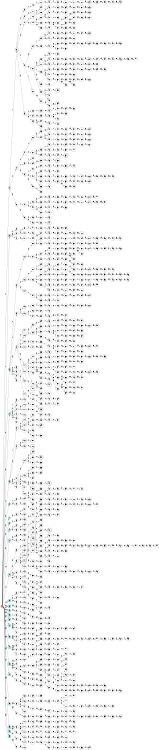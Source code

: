 digraph APTA {
__start0 [label="" shape="none"];

rankdir=LR;
size="8,5";

s0 [style="filled", color="black", fillcolor="#ff817b" shape="circle", label="0"];
s1 [style="filled", color="black", fillcolor="powderblue" shape="circle", label="1"];
s2 [style="rounded,filled", color="black", fillcolor="powderblue" shape="doublecircle", label="2"];
s3 [style="filled", color="black", fillcolor="powderblue" shape="circle", label="3"];
s4 [style="filled", color="black", fillcolor="powderblue" shape="circle", label="4"];
s5 [style="filled", color="black", fillcolor="powderblue" shape="circle", label="5"];
s6 [style="filled", color="black", fillcolor="powderblue" shape="circle", label="6"];
s7 [style="filled", color="black", fillcolor="powderblue" shape="circle", label="7"];
s8 [style="filled", color="black", fillcolor="powderblue" shape="circle", label="8"];
s9 [style="filled", color="black", fillcolor="powderblue" shape="circle", label="9"];
s10 [style="filled", color="black", fillcolor="powderblue" shape="circle", label="10"];
s11 [style="filled", color="black", fillcolor="powderblue" shape="circle", label="11"];
s12 [style="filled", color="black", fillcolor="powderblue" shape="circle", label="12"];
s13 [style="filled", color="black", fillcolor="powderblue" shape="circle", label="13"];
s14 [style="filled", color="black", fillcolor="powderblue" shape="circle", label="14"];
s15 [style="filled", color="black", fillcolor="powderblue" shape="circle", label="15"];
s16 [style="filled", color="black", fillcolor="powderblue" shape="circle", label="16"];
s17 [style="filled", color="black", fillcolor="powderblue" shape="circle", label="17"];
s18 [style="filled", color="black", fillcolor="powderblue" shape="circle", label="18"];
s19 [style="filled", color="black", fillcolor="powderblue" shape="circle", label="19"];
s20 [style="filled", color="black", fillcolor="powderblue" shape="circle", label="20"];
s21 [style="filled", color="black", fillcolor="powderblue" shape="circle", label="21"];
s22 [style="filled", color="black", fillcolor="powderblue" shape="circle", label="22"];
s23 [style="filled", color="black", fillcolor="powderblue" shape="circle", label="23"];
s24 [style="filled", color="black", fillcolor="powderblue" shape="circle", label="24"];
s25 [style="filled", color="black", fillcolor="powderblue" shape="circle", label="25"];
s26 [style="rounded,filled", color="black", fillcolor="white" shape="doublecircle", label="26"];
s27 [style="filled", color="black", fillcolor="white" shape="circle", label="27"];
s28 [style="filled", color="black", fillcolor="white" shape="circle", label="28"];
s29 [style="filled", color="black", fillcolor="white" shape="circle", label="29"];
s30 [style="filled", color="black", fillcolor="white" shape="circle", label="30"];
s31 [style="filled", color="black", fillcolor="white" shape="circle", label="31"];
s32 [style="filled", color="black", fillcolor="white" shape="circle", label="32"];
s33 [style="filled", color="black", fillcolor="white" shape="circle", label="33"];
s34 [style="filled", color="black", fillcolor="white" shape="circle", label="34"];
s35 [style="filled", color="black", fillcolor="white" shape="circle", label="35"];
s36 [style="filled", color="black", fillcolor="white" shape="circle", label="36"];
s37 [style="filled", color="black", fillcolor="white" shape="circle", label="37"];
s38 [style="filled", color="black", fillcolor="white" shape="circle", label="38"];
s39 [style="filled", color="black", fillcolor="white" shape="circle", label="39"];
s40 [style="filled", color="black", fillcolor="white" shape="circle", label="40"];
s41 [style="filled", color="black", fillcolor="white" shape="circle", label="41"];
s42 [style="filled", color="black", fillcolor="white" shape="circle", label="42"];
s43 [style="filled", color="black", fillcolor="white" shape="circle", label="43"];
s44 [style="filled", color="black", fillcolor="white" shape="circle", label="44"];
s45 [style="filled", color="black", fillcolor="white" shape="circle", label="45"];
s46 [style="filled", color="black", fillcolor="white" shape="circle", label="46"];
s47 [style="filled", color="black", fillcolor="white" shape="circle", label="47"];
s48 [style="filled", color="black", fillcolor="white" shape="circle", label="48"];
s49 [style="filled", color="black", fillcolor="white" shape="circle", label="49"];
s50 [style="filled", color="black", fillcolor="white" shape="circle", label="50"];
s51 [style="filled", color="black", fillcolor="white" shape="circle", label="51"];
s52 [style="filled", color="black", fillcolor="white" shape="circle", label="52"];
s53 [style="filled", color="black", fillcolor="white" shape="circle", label="53"];
s54 [style="filled", color="black", fillcolor="white" shape="circle", label="54"];
s55 [style="filled", color="black", fillcolor="white" shape="circle", label="55"];
s56 [style="filled", color="black", fillcolor="white" shape="circle", label="56"];
s57 [style="filled", color="black", fillcolor="white" shape="circle", label="57"];
s58 [style="filled", color="black", fillcolor="white" shape="circle", label="58"];
s59 [style="filled", color="black", fillcolor="white" shape="circle", label="59"];
s60 [style="filled", color="black", fillcolor="white" shape="circle", label="60"];
s61 [style="filled", color="black", fillcolor="white" shape="circle", label="61"];
s62 [style="filled", color="black", fillcolor="white" shape="circle", label="62"];
s63 [style="filled", color="black", fillcolor="white" shape="circle", label="63"];
s64 [style="filled", color="black", fillcolor="white" shape="circle", label="64"];
s65 [style="filled", color="black", fillcolor="white" shape="circle", label="65"];
s66 [style="filled", color="black", fillcolor="white" shape="circle", label="66"];
s67 [style="filled", color="black", fillcolor="white" shape="circle", label="67"];
s68 [style="filled", color="black", fillcolor="white" shape="circle", label="68"];
s69 [style="filled", color="black", fillcolor="white" shape="circle", label="69"];
s70 [style="filled", color="black", fillcolor="white" shape="circle", label="70"];
s71 [style="filled", color="black", fillcolor="white" shape="circle", label="71"];
s72 [style="filled", color="black", fillcolor="white" shape="circle", label="72"];
s73 [style="filled", color="black", fillcolor="white" shape="circle", label="73"];
s74 [style="filled", color="black", fillcolor="white" shape="circle", label="74"];
s75 [style="filled", color="black", fillcolor="white" shape="circle", label="75"];
s76 [style="filled", color="black", fillcolor="white" shape="circle", label="76"];
s77 [style="filled", color="black", fillcolor="white" shape="circle", label="77"];
s78 [style="filled", color="black", fillcolor="white" shape="circle", label="78"];
s79 [style="filled", color="black", fillcolor="white" shape="circle", label="79"];
s80 [style="filled", color="black", fillcolor="white" shape="circle", label="80"];
s81 [style="filled", color="black", fillcolor="white" shape="circle", label="81"];
s82 [style="filled", color="black", fillcolor="white" shape="circle", label="82"];
s83 [style="filled", color="black", fillcolor="white" shape="circle", label="83"];
s84 [style="filled", color="black", fillcolor="white" shape="circle", label="84"];
s85 [style="filled", color="black", fillcolor="white" shape="circle", label="85"];
s86 [style="filled", color="black", fillcolor="white" shape="circle", label="86"];
s87 [style="filled", color="black", fillcolor="white" shape="circle", label="87"];
s88 [style="filled", color="black", fillcolor="white" shape="circle", label="88"];
s89 [style="filled", color="black", fillcolor="white" shape="circle", label="89"];
s90 [style="filled", color="black", fillcolor="white" shape="circle", label="90"];
s91 [style="filled", color="black", fillcolor="white" shape="circle", label="91"];
s92 [style="filled", color="black", fillcolor="white" shape="circle", label="92"];
s93 [style="filled", color="black", fillcolor="white" shape="circle", label="93"];
s94 [style="filled", color="black", fillcolor="white" shape="circle", label="94"];
s95 [style="filled", color="black", fillcolor="white" shape="circle", label="95"];
s96 [style="filled", color="black", fillcolor="white" shape="circle", label="96"];
s97 [style="filled", color="black", fillcolor="white" shape="circle", label="97"];
s98 [style="filled", color="black", fillcolor="white" shape="circle", label="98"];
s99 [style="filled", color="black", fillcolor="white" shape="circle", label="99"];
s100 [style="filled", color="black", fillcolor="white" shape="circle", label="100"];
s101 [style="filled", color="black", fillcolor="white" shape="circle", label="101"];
s102 [style="filled", color="black", fillcolor="white" shape="circle", label="102"];
s103 [style="filled", color="black", fillcolor="white" shape="circle", label="103"];
s104 [style="filled", color="black", fillcolor="white" shape="circle", label="104"];
s105 [style="filled", color="black", fillcolor="white" shape="circle", label="105"];
s106 [style="filled", color="black", fillcolor="white" shape="circle", label="106"];
s107 [style="filled", color="black", fillcolor="white" shape="circle", label="107"];
s108 [style="filled", color="black", fillcolor="white" shape="circle", label="108"];
s109 [style="filled", color="black", fillcolor="white" shape="circle", label="109"];
s110 [style="filled", color="black", fillcolor="white" shape="circle", label="110"];
s111 [style="filled", color="black", fillcolor="white" shape="circle", label="111"];
s112 [style="filled", color="black", fillcolor="white" shape="circle", label="112"];
s113 [style="filled", color="black", fillcolor="white" shape="circle", label="113"];
s114 [style="filled", color="black", fillcolor="white" shape="circle", label="114"];
s115 [style="filled", color="black", fillcolor="white" shape="circle", label="115"];
s116 [style="filled", color="black", fillcolor="white" shape="circle", label="116"];
s117 [style="filled", color="black", fillcolor="white" shape="circle", label="117"];
s118 [style="filled", color="black", fillcolor="white" shape="circle", label="118"];
s119 [style="filled", color="black", fillcolor="white" shape="circle", label="119"];
s120 [style="filled", color="black", fillcolor="white" shape="circle", label="120"];
s121 [style="filled", color="black", fillcolor="white" shape="circle", label="121"];
s122 [style="rounded,filled", color="black", fillcolor="white" shape="doublecircle", label="122"];
s123 [style="filled", color="black", fillcolor="white" shape="circle", label="123"];
s124 [style="filled", color="black", fillcolor="white" shape="circle", label="124"];
s125 [style="filled", color="black", fillcolor="white" shape="circle", label="125"];
s126 [style="filled", color="black", fillcolor="white" shape="circle", label="126"];
s127 [style="filled", color="black", fillcolor="white" shape="circle", label="127"];
s128 [style="filled", color="black", fillcolor="white" shape="circle", label="128"];
s129 [style="filled", color="black", fillcolor="white" shape="circle", label="129"];
s130 [style="filled", color="black", fillcolor="white" shape="circle", label="130"];
s131 [style="filled", color="black", fillcolor="white" shape="circle", label="131"];
s132 [style="filled", color="black", fillcolor="white" shape="circle", label="132"];
s133 [style="filled", color="black", fillcolor="white" shape="circle", label="133"];
s134 [style="filled", color="black", fillcolor="white" shape="circle", label="134"];
s135 [style="filled", color="black", fillcolor="white" shape="circle", label="135"];
s136 [style="filled", color="black", fillcolor="white" shape="circle", label="136"];
s137 [style="filled", color="black", fillcolor="white" shape="circle", label="137"];
s138 [style="filled", color="black", fillcolor="white" shape="circle", label="138"];
s139 [style="filled", color="black", fillcolor="white" shape="circle", label="139"];
s140 [style="filled", color="black", fillcolor="white" shape="circle", label="140"];
s141 [style="rounded,filled", color="black", fillcolor="white" shape="doublecircle", label="141"];
s142 [style="filled", color="black", fillcolor="white" shape="circle", label="142"];
s143 [style="filled", color="black", fillcolor="white" shape="circle", label="143"];
s144 [style="filled", color="black", fillcolor="white" shape="circle", label="144"];
s145 [style="filled", color="black", fillcolor="white" shape="circle", label="145"];
s146 [style="filled", color="black", fillcolor="white" shape="circle", label="146"];
s147 [style="filled", color="black", fillcolor="white" shape="circle", label="147"];
s148 [style="filled", color="black", fillcolor="white" shape="circle", label="148"];
s149 [style="filled", color="black", fillcolor="white" shape="circle", label="149"];
s150 [style="filled", color="black", fillcolor="white" shape="circle", label="150"];
s151 [style="filled", color="black", fillcolor="white" shape="circle", label="151"];
s152 [style="filled", color="black", fillcolor="white" shape="circle", label="152"];
s153 [style="filled", color="black", fillcolor="white" shape="circle", label="153"];
s154 [style="filled", color="black", fillcolor="white" shape="circle", label="154"];
s155 [style="filled", color="black", fillcolor="white" shape="circle", label="155"];
s156 [style="filled", color="black", fillcolor="white" shape="circle", label="156"];
s157 [style="filled", color="black", fillcolor="white" shape="circle", label="157"];
s158 [style="filled", color="black", fillcolor="white" shape="circle", label="158"];
s159 [style="filled", color="black", fillcolor="white" shape="circle", label="159"];
s160 [style="filled", color="black", fillcolor="white" shape="circle", label="160"];
s161 [style="filled", color="black", fillcolor="white" shape="circle", label="161"];
s162 [style="filled", color="black", fillcolor="white" shape="circle", label="162"];
s163 [style="filled", color="black", fillcolor="white" shape="circle", label="163"];
s164 [style="filled", color="black", fillcolor="white" shape="circle", label="164"];
s165 [style="filled", color="black", fillcolor="white" shape="circle", label="165"];
s166 [style="filled", color="black", fillcolor="white" shape="circle", label="166"];
s167 [style="filled", color="black", fillcolor="white" shape="circle", label="167"];
s168 [style="filled", color="black", fillcolor="white" shape="circle", label="168"];
s169 [style="filled", color="black", fillcolor="white" shape="circle", label="169"];
s170 [style="filled", color="black", fillcolor="white" shape="circle", label="170"];
s171 [style="filled", color="black", fillcolor="white" shape="circle", label="171"];
s172 [style="filled", color="black", fillcolor="white" shape="circle", label="172"];
s173 [style="filled", color="black", fillcolor="white" shape="circle", label="173"];
s174 [style="filled", color="black", fillcolor="white" shape="circle", label="174"];
s175 [style="filled", color="black", fillcolor="white" shape="circle", label="175"];
s176 [style="filled", color="black", fillcolor="white" shape="circle", label="176"];
s177 [style="filled", color="black", fillcolor="white" shape="circle", label="177"];
s178 [style="filled", color="black", fillcolor="white" shape="circle", label="178"];
s179 [style="filled", color="black", fillcolor="white" shape="circle", label="179"];
s180 [style="filled", color="black", fillcolor="white" shape="circle", label="180"];
s181 [style="filled", color="black", fillcolor="white" shape="circle", label="181"];
s182 [style="filled", color="black", fillcolor="white" shape="circle", label="182"];
s183 [style="filled", color="black", fillcolor="white" shape="circle", label="183"];
s184 [style="filled", color="black", fillcolor="white" shape="circle", label="184"];
s185 [style="filled", color="black", fillcolor="white" shape="circle", label="185"];
s186 [style="filled", color="black", fillcolor="white" shape="circle", label="186"];
s187 [style="filled", color="black", fillcolor="white" shape="circle", label="187"];
s188 [style="filled", color="black", fillcolor="white" shape="circle", label="188"];
s189 [style="filled", color="black", fillcolor="white" shape="circle", label="189"];
s190 [style="filled", color="black", fillcolor="white" shape="circle", label="190"];
s191 [style="filled", color="black", fillcolor="white" shape="circle", label="191"];
s192 [style="filled", color="black", fillcolor="white" shape="circle", label="192"];
s193 [style="filled", color="black", fillcolor="white" shape="circle", label="193"];
s194 [style="filled", color="black", fillcolor="white" shape="circle", label="194"];
s195 [style="filled", color="black", fillcolor="white" shape="circle", label="195"];
s196 [style="filled", color="black", fillcolor="white" shape="circle", label="196"];
s197 [style="filled", color="black", fillcolor="white" shape="circle", label="197"];
s198 [style="filled", color="black", fillcolor="white" shape="circle", label="198"];
s199 [style="filled", color="black", fillcolor="white" shape="circle", label="199"];
s200 [style="filled", color="black", fillcolor="white" shape="circle", label="200"];
s201 [style="filled", color="black", fillcolor="white" shape="circle", label="201"];
s202 [style="filled", color="black", fillcolor="white" shape="circle", label="202"];
s203 [style="filled", color="black", fillcolor="white" shape="circle", label="203"];
s204 [style="filled", color="black", fillcolor="white" shape="circle", label="204"];
s205 [style="filled", color="black", fillcolor="white" shape="circle", label="205"];
s206 [style="filled", color="black", fillcolor="white" shape="circle", label="206"];
s207 [style="filled", color="black", fillcolor="white" shape="circle", label="207"];
s208 [style="filled", color="black", fillcolor="white" shape="circle", label="208"];
s209 [style="filled", color="black", fillcolor="white" shape="circle", label="209"];
s210 [style="filled", color="black", fillcolor="white" shape="circle", label="210"];
s211 [style="filled", color="black", fillcolor="white" shape="circle", label="211"];
s212 [style="filled", color="black", fillcolor="white" shape="circle", label="212"];
s213 [style="filled", color="black", fillcolor="white" shape="circle", label="213"];
s214 [style="filled", color="black", fillcolor="white" shape="circle", label="214"];
s215 [style="filled", color="black", fillcolor="white" shape="circle", label="215"];
s216 [style="filled", color="black", fillcolor="white" shape="circle", label="216"];
s217 [style="rounded,filled", color="black", fillcolor="white" shape="doublecircle", label="217"];
s218 [style="filled", color="black", fillcolor="white" shape="circle", label="218"];
s219 [style="filled", color="black", fillcolor="white" shape="circle", label="219"];
s220 [style="filled", color="black", fillcolor="white" shape="circle", label="220"];
s221 [style="filled", color="black", fillcolor="white" shape="circle", label="221"];
s222 [style="filled", color="black", fillcolor="white" shape="circle", label="222"];
s223 [style="filled", color="black", fillcolor="white" shape="circle", label="223"];
s224 [style="filled", color="black", fillcolor="white" shape="circle", label="224"];
s225 [style="filled", color="black", fillcolor="white" shape="circle", label="225"];
s226 [style="filled", color="black", fillcolor="white" shape="circle", label="226"];
s227 [style="filled", color="black", fillcolor="white" shape="circle", label="227"];
s228 [style="rounded,filled", color="black", fillcolor="white" shape="doublecircle", label="228"];
s229 [style="rounded,filled", color="black", fillcolor="white" shape="doublecircle", label="229"];
s230 [style="filled", color="black", fillcolor="white" shape="circle", label="230"];
s231 [style="filled", color="black", fillcolor="white" shape="circle", label="231"];
s232 [style="filled", color="black", fillcolor="white" shape="circle", label="232"];
s233 [style="filled", color="black", fillcolor="white" shape="circle", label="233"];
s234 [style="filled", color="black", fillcolor="white" shape="circle", label="234"];
s235 [style="filled", color="black", fillcolor="white" shape="circle", label="235"];
s236 [style="rounded,filled", color="black", fillcolor="white" shape="doublecircle", label="236"];
s237 [style="filled", color="black", fillcolor="white" shape="circle", label="237"];
s238 [style="filled", color="black", fillcolor="white" shape="circle", label="238"];
s239 [style="filled", color="black", fillcolor="white" shape="circle", label="239"];
s240 [style="filled", color="black", fillcolor="white" shape="circle", label="240"];
s241 [style="filled", color="black", fillcolor="white" shape="circle", label="241"];
s242 [style="filled", color="black", fillcolor="white" shape="circle", label="242"];
s243 [style="filled", color="black", fillcolor="white" shape="circle", label="243"];
s244 [style="filled", color="black", fillcolor="white" shape="circle", label="244"];
s245 [style="rounded,filled", color="black", fillcolor="white" shape="doublecircle", label="245"];
s246 [style="rounded,filled", color="black", fillcolor="white" shape="doublecircle", label="246"];
s247 [style="filled", color="black", fillcolor="white" shape="circle", label="247"];
s248 [style="filled", color="black", fillcolor="white" shape="circle", label="248"];
s249 [style="filled", color="black", fillcolor="white" shape="circle", label="249"];
s250 [style="filled", color="black", fillcolor="white" shape="circle", label="250"];
s251 [style="filled", color="black", fillcolor="white" shape="circle", label="251"];
s252 [style="filled", color="black", fillcolor="white" shape="circle", label="252"];
s253 [style="filled", color="black", fillcolor="white" shape="circle", label="253"];
s254 [style="filled", color="black", fillcolor="white" shape="circle", label="254"];
s255 [style="filled", color="black", fillcolor="white" shape="circle", label="255"];
s256 [style="filled", color="black", fillcolor="white" shape="circle", label="256"];
s257 [style="filled", color="black", fillcolor="white" shape="circle", label="257"];
s258 [style="filled", color="black", fillcolor="white" shape="circle", label="258"];
s259 [style="filled", color="black", fillcolor="white" shape="circle", label="259"];
s260 [style="filled", color="black", fillcolor="white" shape="circle", label="260"];
s261 [style="filled", color="black", fillcolor="white" shape="circle", label="261"];
s262 [style="filled", color="black", fillcolor="white" shape="circle", label="262"];
s263 [style="filled", color="black", fillcolor="white" shape="circle", label="263"];
s264 [style="filled", color="black", fillcolor="white" shape="circle", label="264"];
s265 [style="filled", color="black", fillcolor="white" shape="circle", label="265"];
s266 [style="filled", color="black", fillcolor="white" shape="circle", label="266"];
s267 [style="filled", color="black", fillcolor="white" shape="circle", label="267"];
s268 [style="filled", color="black", fillcolor="white" shape="circle", label="268"];
s269 [style="filled", color="black", fillcolor="white" shape="circle", label="269"];
s270 [style="filled", color="black", fillcolor="white" shape="circle", label="270"];
s271 [style="filled", color="black", fillcolor="white" shape="circle", label="271"];
s272 [style="filled", color="black", fillcolor="white" shape="circle", label="272"];
s273 [style="filled", color="black", fillcolor="white" shape="circle", label="273"];
s274 [style="filled", color="black", fillcolor="white" shape="circle", label="274"];
s275 [style="filled", color="black", fillcolor="white" shape="circle", label="275"];
s276 [style="filled", color="black", fillcolor="white" shape="circle", label="276"];
s277 [style="filled", color="black", fillcolor="white" shape="circle", label="277"];
s278 [style="filled", color="black", fillcolor="white" shape="circle", label="278"];
s279 [style="filled", color="black", fillcolor="white" shape="circle", label="279"];
s280 [style="filled", color="black", fillcolor="white" shape="circle", label="280"];
s281 [style="filled", color="black", fillcolor="white" shape="circle", label="281"];
s282 [style="filled", color="black", fillcolor="white" shape="circle", label="282"];
s283 [style="filled", color="black", fillcolor="white" shape="circle", label="283"];
s284 [style="filled", color="black", fillcolor="white" shape="circle", label="284"];
s285 [style="filled", color="black", fillcolor="white" shape="circle", label="285"];
s286 [style="filled", color="black", fillcolor="white" shape="circle", label="286"];
s287 [style="filled", color="black", fillcolor="white" shape="circle", label="287"];
s288 [style="filled", color="black", fillcolor="white" shape="circle", label="288"];
s289 [style="filled", color="black", fillcolor="white" shape="circle", label="289"];
s290 [style="filled", color="black", fillcolor="white" shape="circle", label="290"];
s291 [style="filled", color="black", fillcolor="white" shape="circle", label="291"];
s292 [style="filled", color="black", fillcolor="white" shape="circle", label="292"];
s293 [style="filled", color="black", fillcolor="white" shape="circle", label="293"];
s294 [style="filled", color="black", fillcolor="white" shape="circle", label="294"];
s295 [style="filled", color="black", fillcolor="white" shape="circle", label="295"];
s296 [style="filled", color="black", fillcolor="white" shape="circle", label="296"];
s297 [style="filled", color="black", fillcolor="white" shape="circle", label="297"];
s298 [style="filled", color="black", fillcolor="white" shape="circle", label="298"];
s299 [style="filled", color="black", fillcolor="white" shape="circle", label="299"];
s300 [style="filled", color="black", fillcolor="white" shape="circle", label="300"];
s301 [style="filled", color="black", fillcolor="white" shape="circle", label="301"];
s302 [style="filled", color="black", fillcolor="white" shape="circle", label="302"];
s303 [style="filled", color="black", fillcolor="white" shape="circle", label="303"];
s304 [style="filled", color="black", fillcolor="white" shape="circle", label="304"];
s305 [style="filled", color="black", fillcolor="white" shape="circle", label="305"];
s306 [style="filled", color="black", fillcolor="white" shape="circle", label="306"];
s307 [style="filled", color="black", fillcolor="white" shape="circle", label="307"];
s308 [style="filled", color="black", fillcolor="white" shape="circle", label="308"];
s309 [style="filled", color="black", fillcolor="white" shape="circle", label="309"];
s310 [style="filled", color="black", fillcolor="white" shape="circle", label="310"];
s311 [style="filled", color="black", fillcolor="white" shape="circle", label="311"];
s312 [style="filled", color="black", fillcolor="white" shape="circle", label="312"];
s313 [style="filled", color="black", fillcolor="white" shape="circle", label="313"];
s314 [style="filled", color="black", fillcolor="white" shape="circle", label="314"];
s315 [style="filled", color="black", fillcolor="white" shape="circle", label="315"];
s316 [style="filled", color="black", fillcolor="white" shape="circle", label="316"];
s317 [style="filled", color="black", fillcolor="white" shape="circle", label="317"];
s318 [style="filled", color="black", fillcolor="white" shape="circle", label="318"];
s319 [style="filled", color="black", fillcolor="white" shape="circle", label="319"];
s320 [style="filled", color="black", fillcolor="white" shape="circle", label="320"];
s321 [style="filled", color="black", fillcolor="white" shape="circle", label="321"];
s322 [style="filled", color="black", fillcolor="white" shape="circle", label="322"];
s323 [style="filled", color="black", fillcolor="white" shape="circle", label="323"];
s324 [style="filled", color="black", fillcolor="white" shape="circle", label="324"];
s325 [style="filled", color="black", fillcolor="white" shape="circle", label="325"];
s326 [style="filled", color="black", fillcolor="white" shape="circle", label="326"];
s327 [style="filled", color="black", fillcolor="white" shape="circle", label="327"];
s328 [style="filled", color="black", fillcolor="white" shape="circle", label="328"];
s329 [style="filled", color="black", fillcolor="white" shape="circle", label="329"];
s330 [style="filled", color="black", fillcolor="white" shape="circle", label="330"];
s331 [style="filled", color="black", fillcolor="white" shape="circle", label="331"];
s332 [style="filled", color="black", fillcolor="white" shape="circle", label="332"];
s333 [style="filled", color="black", fillcolor="white" shape="circle", label="333"];
s334 [style="filled", color="black", fillcolor="white" shape="circle", label="334"];
s335 [style="filled", color="black", fillcolor="white" shape="circle", label="335"];
s336 [style="filled", color="black", fillcolor="white" shape="circle", label="336"];
s337 [style="filled", color="black", fillcolor="white" shape="circle", label="337"];
s338 [style="filled", color="black", fillcolor="white" shape="circle", label="338"];
s339 [style="filled", color="black", fillcolor="white" shape="circle", label="339"];
s340 [style="filled", color="black", fillcolor="white" shape="circle", label="340"];
s341 [style="filled", color="black", fillcolor="white" shape="circle", label="341"];
s342 [style="filled", color="black", fillcolor="white" shape="circle", label="342"];
s343 [style="filled", color="black", fillcolor="white" shape="circle", label="343"];
s344 [style="filled", color="black", fillcolor="white" shape="circle", label="344"];
s345 [style="filled", color="black", fillcolor="white" shape="circle", label="345"];
s346 [style="rounded,filled", color="black", fillcolor="white" shape="doublecircle", label="346"];
s347 [style="filled", color="black", fillcolor="white" shape="circle", label="347"];
s348 [style="filled", color="black", fillcolor="white" shape="circle", label="348"];
s349 [style="rounded,filled", color="black", fillcolor="white" shape="doublecircle", label="349"];
s350 [style="filled", color="black", fillcolor="white" shape="circle", label="350"];
s351 [style="rounded,filled", color="black", fillcolor="white" shape="doublecircle", label="351"];
s352 [style="filled", color="black", fillcolor="white" shape="circle", label="352"];
s353 [style="filled", color="black", fillcolor="white" shape="circle", label="353"];
s354 [style="filled", color="black", fillcolor="white" shape="circle", label="354"];
s355 [style="filled", color="black", fillcolor="white" shape="circle", label="355"];
s356 [style="filled", color="black", fillcolor="white" shape="circle", label="356"];
s357 [style="filled", color="black", fillcolor="white" shape="circle", label="357"];
s358 [style="filled", color="black", fillcolor="white" shape="circle", label="358"];
s359 [style="filled", color="black", fillcolor="white" shape="circle", label="359"];
s360 [style="filled", color="black", fillcolor="white" shape="circle", label="360"];
s361 [style="filled", color="black", fillcolor="white" shape="circle", label="361"];
s362 [style="filled", color="black", fillcolor="white" shape="circle", label="362"];
s363 [style="filled", color="black", fillcolor="white" shape="circle", label="363"];
s364 [style="filled", color="black", fillcolor="white" shape="circle", label="364"];
s365 [style="filled", color="black", fillcolor="white" shape="circle", label="365"];
s366 [style="filled", color="black", fillcolor="white" shape="circle", label="366"];
s367 [style="filled", color="black", fillcolor="white" shape="circle", label="367"];
s368 [style="filled", color="black", fillcolor="white" shape="circle", label="368"];
s369 [style="filled", color="black", fillcolor="white" shape="circle", label="369"];
s370 [style="filled", color="black", fillcolor="white" shape="circle", label="370"];
s371 [style="filled", color="black", fillcolor="white" shape="circle", label="371"];
s372 [style="filled", color="black", fillcolor="white" shape="circle", label="372"];
s373 [style="filled", color="black", fillcolor="white" shape="circle", label="373"];
s374 [style="filled", color="black", fillcolor="white" shape="circle", label="374"];
s375 [style="filled", color="black", fillcolor="white" shape="circle", label="375"];
s376 [style="filled", color="black", fillcolor="white" shape="circle", label="376"];
s377 [style="filled", color="black", fillcolor="white" shape="circle", label="377"];
s378 [style="filled", color="black", fillcolor="white" shape="circle", label="378"];
s379 [style="filled", color="black", fillcolor="white" shape="circle", label="379"];
s380 [style="filled", color="black", fillcolor="white" shape="circle", label="380"];
s381 [style="filled", color="black", fillcolor="white" shape="circle", label="381"];
s382 [style="filled", color="black", fillcolor="white" shape="circle", label="382"];
s383 [style="filled", color="black", fillcolor="white" shape="circle", label="383"];
s384 [style="filled", color="black", fillcolor="white" shape="circle", label="384"];
s385 [style="filled", color="black", fillcolor="white" shape="circle", label="385"];
s386 [style="filled", color="black", fillcolor="white" shape="circle", label="386"];
s387 [style="filled", color="black", fillcolor="white" shape="circle", label="387"];
s388 [style="filled", color="black", fillcolor="white" shape="circle", label="388"];
s389 [style="filled", color="black", fillcolor="white" shape="circle", label="389"];
s390 [style="filled", color="black", fillcolor="white" shape="circle", label="390"];
s391 [style="filled", color="black", fillcolor="white" shape="circle", label="391"];
s392 [style="filled", color="black", fillcolor="white" shape="circle", label="392"];
s393 [style="filled", color="black", fillcolor="white" shape="circle", label="393"];
s394 [style="filled", color="black", fillcolor="white" shape="circle", label="394"];
s395 [style="filled", color="black", fillcolor="white" shape="circle", label="395"];
s396 [style="filled", color="black", fillcolor="white" shape="circle", label="396"];
s397 [style="filled", color="black", fillcolor="white" shape="circle", label="397"];
s398 [style="filled", color="black", fillcolor="white" shape="circle", label="398"];
s399 [style="filled", color="black", fillcolor="white" shape="circle", label="399"];
s400 [style="filled", color="black", fillcolor="white" shape="circle", label="400"];
s401 [style="filled", color="black", fillcolor="white" shape="circle", label="401"];
s402 [style="filled", color="black", fillcolor="white" shape="circle", label="402"];
s403 [style="filled", color="black", fillcolor="white" shape="circle", label="403"];
s404 [style="filled", color="black", fillcolor="white" shape="circle", label="404"];
s405 [style="filled", color="black", fillcolor="white" shape="circle", label="405"];
s406 [style="filled", color="black", fillcolor="white" shape="circle", label="406"];
s407 [style="filled", color="black", fillcolor="white" shape="circle", label="407"];
s408 [style="filled", color="black", fillcolor="white" shape="circle", label="408"];
s409 [style="filled", color="black", fillcolor="white" shape="circle", label="409"];
s410 [style="filled", color="black", fillcolor="white" shape="circle", label="410"];
s411 [style="filled", color="black", fillcolor="white" shape="circle", label="411"];
s412 [style="filled", color="black", fillcolor="white" shape="circle", label="412"];
s413 [style="filled", color="black", fillcolor="white" shape="circle", label="413"];
s414 [style="filled", color="black", fillcolor="white" shape="circle", label="414"];
s415 [style="filled", color="black", fillcolor="white" shape="circle", label="415"];
s416 [style="filled", color="black", fillcolor="white" shape="circle", label="416"];
s417 [style="filled", color="black", fillcolor="white" shape="circle", label="417"];
s418 [style="filled", color="black", fillcolor="white" shape="circle", label="418"];
s419 [style="filled", color="black", fillcolor="white" shape="circle", label="419"];
s420 [style="filled", color="black", fillcolor="white" shape="circle", label="420"];
s421 [style="filled", color="black", fillcolor="white" shape="circle", label="421"];
s422 [style="filled", color="black", fillcolor="white" shape="circle", label="422"];
s423 [style="filled", color="black", fillcolor="white" shape="circle", label="423"];
s424 [style="filled", color="black", fillcolor="white" shape="circle", label="424"];
s425 [style="filled", color="black", fillcolor="white" shape="circle", label="425"];
s426 [style="filled", color="black", fillcolor="white" shape="circle", label="426"];
s427 [style="filled", color="black", fillcolor="white" shape="circle", label="427"];
s428 [style="filled", color="black", fillcolor="white" shape="circle", label="428"];
s429 [style="filled", color="black", fillcolor="white" shape="circle", label="429"];
s430 [style="filled", color="black", fillcolor="white" shape="circle", label="430"];
s431 [style="filled", color="black", fillcolor="white" shape="circle", label="431"];
s432 [style="filled", color="black", fillcolor="white" shape="circle", label="432"];
s433 [style="filled", color="black", fillcolor="white" shape="circle", label="433"];
s434 [style="filled", color="black", fillcolor="white" shape="circle", label="434"];
s435 [style="filled", color="black", fillcolor="white" shape="circle", label="435"];
s436 [style="filled", color="black", fillcolor="white" shape="circle", label="436"];
s437 [style="filled", color="black", fillcolor="white" shape="circle", label="437"];
s438 [style="filled", color="black", fillcolor="white" shape="circle", label="438"];
s439 [style="filled", color="black", fillcolor="white" shape="circle", label="439"];
s440 [style="filled", color="black", fillcolor="white" shape="circle", label="440"];
s441 [style="filled", color="black", fillcolor="white" shape="circle", label="441"];
s442 [style="filled", color="black", fillcolor="white" shape="circle", label="442"];
s443 [style="filled", color="black", fillcolor="white" shape="circle", label="443"];
s444 [style="filled", color="black", fillcolor="white" shape="circle", label="444"];
s445 [style="filled", color="black", fillcolor="white" shape="circle", label="445"];
s446 [style="filled", color="black", fillcolor="white" shape="circle", label="446"];
s447 [style="filled", color="black", fillcolor="white" shape="circle", label="447"];
s448 [style="filled", color="black", fillcolor="white" shape="circle", label="448"];
s449 [style="filled", color="black", fillcolor="white" shape="circle", label="449"];
s450 [style="filled", color="black", fillcolor="white" shape="circle", label="450"];
s451 [style="filled", color="black", fillcolor="white" shape="circle", label="451"];
s452 [style="filled", color="black", fillcolor="white" shape="circle", label="452"];
s453 [style="filled", color="black", fillcolor="white" shape="circle", label="453"];
s454 [style="filled", color="black", fillcolor="white" shape="circle", label="454"];
s455 [style="filled", color="black", fillcolor="white" shape="circle", label="455"];
s456 [style="filled", color="black", fillcolor="white" shape="circle", label="456"];
s457 [style="filled", color="black", fillcolor="white" shape="circle", label="457"];
s458 [style="filled", color="black", fillcolor="white" shape="circle", label="458"];
s459 [style="filled", color="black", fillcolor="white" shape="circle", label="459"];
s460 [style="filled", color="black", fillcolor="white" shape="circle", label="460"];
s461 [style="filled", color="black", fillcolor="white" shape="circle", label="461"];
s462 [style="filled", color="black", fillcolor="white" shape="circle", label="462"];
s463 [style="filled", color="black", fillcolor="white" shape="circle", label="463"];
s464 [style="filled", color="black", fillcolor="white" shape="circle", label="464"];
s465 [style="filled", color="black", fillcolor="white" shape="circle", label="465"];
s466 [style="filled", color="black", fillcolor="white" shape="circle", label="466"];
s467 [style="filled", color="black", fillcolor="white" shape="circle", label="467"];
s468 [style="rounded,filled", color="black", fillcolor="white" shape="doublecircle", label="468"];
s469 [style="filled", color="black", fillcolor="white" shape="circle", label="469"];
s470 [style="filled", color="black", fillcolor="white" shape="circle", label="470"];
s471 [style="filled", color="black", fillcolor="white" shape="circle", label="471"];
s472 [style="filled", color="black", fillcolor="white" shape="circle", label="472"];
s473 [style="filled", color="black", fillcolor="white" shape="circle", label="473"];
s474 [style="rounded,filled", color="black", fillcolor="white" shape="doublecircle", label="474"];
s475 [style="filled", color="black", fillcolor="white" shape="circle", label="475"];
s476 [style="filled", color="black", fillcolor="white" shape="circle", label="476"];
s477 [style="filled", color="black", fillcolor="white" shape="circle", label="477"];
s478 [style="filled", color="black", fillcolor="white" shape="circle", label="478"];
s479 [style="filled", color="black", fillcolor="white" shape="circle", label="479"];
s480 [style="rounded,filled", color="black", fillcolor="white" shape="doublecircle", label="480"];
s481 [style="filled", color="black", fillcolor="white" shape="circle", label="481"];
s482 [style="filled", color="black", fillcolor="white" shape="circle", label="482"];
s483 [style="filled", color="black", fillcolor="white" shape="circle", label="483"];
s484 [style="filled", color="black", fillcolor="white" shape="circle", label="484"];
s485 [style="filled", color="black", fillcolor="white" shape="circle", label="485"];
s486 [style="filled", color="black", fillcolor="white" shape="circle", label="486"];
s487 [style="rounded,filled", color="black", fillcolor="white" shape="doublecircle", label="487"];
s488 [style="filled", color="black", fillcolor="white" shape="circle", label="488"];
s489 [style="filled", color="black", fillcolor="white" shape="circle", label="489"];
s490 [style="filled", color="black", fillcolor="white" shape="circle", label="490"];
s491 [style="filled", color="black", fillcolor="white" shape="circle", label="491"];
s492 [style="filled", color="black", fillcolor="white" shape="circle", label="492"];
s493 [style="filled", color="black", fillcolor="white" shape="circle", label="493"];
s494 [style="filled", color="black", fillcolor="white" shape="circle", label="494"];
s495 [style="filled", color="black", fillcolor="white" shape="circle", label="495"];
s496 [style="filled", color="black", fillcolor="white" shape="circle", label="496"];
s497 [style="filled", color="black", fillcolor="white" shape="circle", label="497"];
s498 [style="filled", color="black", fillcolor="white" shape="circle", label="498"];
s499 [style="filled", color="black", fillcolor="white" shape="circle", label="499"];
s500 [style="filled", color="black", fillcolor="white" shape="circle", label="500"];
s501 [style="filled", color="black", fillcolor="white" shape="circle", label="501"];
s502 [style="filled", color="black", fillcolor="white" shape="circle", label="502"];
s503 [style="filled", color="black", fillcolor="white" shape="circle", label="503"];
s504 [style="filled", color="black", fillcolor="white" shape="circle", label="504"];
s505 [style="filled", color="black", fillcolor="white" shape="circle", label="505"];
s506 [style="filled", color="black", fillcolor="white" shape="circle", label="506"];
s507 [style="filled", color="black", fillcolor="white" shape="circle", label="507"];
s508 [style="filled", color="black", fillcolor="white" shape="circle", label="508"];
s509 [style="filled", color="black", fillcolor="white" shape="circle", label="509"];
s510 [style="filled", color="black", fillcolor="white" shape="circle", label="510"];
s511 [style="filled", color="black", fillcolor="white" shape="circle", label="511"];
s512 [style="filled", color="black", fillcolor="white" shape="circle", label="512"];
s513 [style="filled", color="black", fillcolor="white" shape="circle", label="513"];
s514 [style="filled", color="black", fillcolor="white" shape="circle", label="514"];
s515 [style="filled", color="black", fillcolor="white" shape="circle", label="515"];
s516 [style="filled", color="black", fillcolor="white" shape="circle", label="516"];
s517 [style="filled", color="black", fillcolor="white" shape="circle", label="517"];
s518 [style="filled", color="black", fillcolor="white" shape="circle", label="518"];
s519 [style="filled", color="black", fillcolor="white" shape="circle", label="519"];
s520 [style="filled", color="black", fillcolor="white" shape="circle", label="520"];
s521 [style="filled", color="black", fillcolor="white" shape="circle", label="521"];
s522 [style="filled", color="black", fillcolor="white" shape="circle", label="522"];
s523 [style="filled", color="black", fillcolor="white" shape="circle", label="523"];
s524 [style="filled", color="black", fillcolor="white" shape="circle", label="524"];
s525 [style="filled", color="black", fillcolor="white" shape="circle", label="525"];
s526 [style="filled", color="black", fillcolor="white" shape="circle", label="526"];
s527 [style="filled", color="black", fillcolor="white" shape="circle", label="527"];
s528 [style="filled", color="black", fillcolor="white" shape="circle", label="528"];
s529 [style="filled", color="black", fillcolor="white" shape="circle", label="529"];
s530 [style="filled", color="black", fillcolor="white" shape="circle", label="530"];
s531 [style="filled", color="black", fillcolor="white" shape="circle", label="531"];
s532 [style="filled", color="black", fillcolor="white" shape="circle", label="532"];
s533 [style="filled", color="black", fillcolor="white" shape="circle", label="533"];
s534 [style="filled", color="black", fillcolor="white" shape="circle", label="534"];
s535 [style="filled", color="black", fillcolor="white" shape="circle", label="535"];
s536 [style="filled", color="black", fillcolor="white" shape="circle", label="536"];
s537 [style="filled", color="black", fillcolor="white" shape="circle", label="537"];
s538 [style="rounded,filled", color="black", fillcolor="white" shape="doublecircle", label="538"];
s539 [style="filled", color="black", fillcolor="white" shape="circle", label="539"];
s540 [style="filled", color="black", fillcolor="white" shape="circle", label="540"];
s541 [style="filled", color="black", fillcolor="white" shape="circle", label="541"];
s542 [style="filled", color="black", fillcolor="white" shape="circle", label="542"];
s543 [style="filled", color="black", fillcolor="white" shape="circle", label="543"];
s544 [style="filled", color="black", fillcolor="white" shape="circle", label="544"];
s545 [style="filled", color="black", fillcolor="white" shape="circle", label="545"];
s546 [style="filled", color="black", fillcolor="white" shape="circle", label="546"];
s547 [style="filled", color="black", fillcolor="white" shape="circle", label="547"];
s548 [style="filled", color="black", fillcolor="white" shape="circle", label="548"];
s549 [style="filled", color="black", fillcolor="white" shape="circle", label="549"];
s550 [style="rounded,filled", color="black", fillcolor="white" shape="doublecircle", label="550"];
s551 [style="filled", color="black", fillcolor="white" shape="circle", label="551"];
s552 [style="filled", color="black", fillcolor="white" shape="circle", label="552"];
s553 [style="filled", color="black", fillcolor="white" shape="circle", label="553"];
s554 [style="filled", color="black", fillcolor="white" shape="circle", label="554"];
s555 [style="filled", color="black", fillcolor="white" shape="circle", label="555"];
s556 [style="filled", color="black", fillcolor="white" shape="circle", label="556"];
s557 [style="filled", color="black", fillcolor="white" shape="circle", label="557"];
s558 [style="filled", color="black", fillcolor="white" shape="circle", label="558"];
s559 [style="filled", color="black", fillcolor="white" shape="circle", label="559"];
s560 [style="filled", color="black", fillcolor="white" shape="circle", label="560"];
s561 [style="filled", color="black", fillcolor="white" shape="circle", label="561"];
s562 [style="filled", color="black", fillcolor="white" shape="circle", label="562"];
s563 [style="filled", color="black", fillcolor="white" shape="circle", label="563"];
s564 [style="filled", color="black", fillcolor="white" shape="circle", label="564"];
s565 [style="filled", color="black", fillcolor="white" shape="circle", label="565"];
s566 [style="filled", color="black", fillcolor="white" shape="circle", label="566"];
s567 [style="filled", color="black", fillcolor="white" shape="circle", label="567"];
s568 [style="filled", color="black", fillcolor="white" shape="circle", label="568"];
s569 [style="filled", color="black", fillcolor="white" shape="circle", label="569"];
s570 [style="filled", color="black", fillcolor="white" shape="circle", label="570"];
s571 [style="filled", color="black", fillcolor="white" shape="circle", label="571"];
s572 [style="filled", color="black", fillcolor="white" shape="circle", label="572"];
s573 [style="filled", color="black", fillcolor="white" shape="circle", label="573"];
s574 [style="filled", color="black", fillcolor="white" shape="circle", label="574"];
s575 [style="filled", color="black", fillcolor="white" shape="circle", label="575"];
s576 [style="filled", color="black", fillcolor="white" shape="circle", label="576"];
s577 [style="filled", color="black", fillcolor="white" shape="circle", label="577"];
s578 [style="filled", color="black", fillcolor="white" shape="circle", label="578"];
s579 [style="filled", color="black", fillcolor="white" shape="circle", label="579"];
s580 [style="filled", color="black", fillcolor="white" shape="circle", label="580"];
s581 [style="filled", color="black", fillcolor="white" shape="circle", label="581"];
s582 [style="filled", color="black", fillcolor="white" shape="circle", label="582"];
s583 [style="filled", color="black", fillcolor="white" shape="circle", label="583"];
s584 [style="filled", color="black", fillcolor="white" shape="circle", label="584"];
s585 [style="filled", color="black", fillcolor="white" shape="circle", label="585"];
s586 [style="filled", color="black", fillcolor="white" shape="circle", label="586"];
s587 [style="filled", color="black", fillcolor="white" shape="circle", label="587"];
s588 [style="filled", color="black", fillcolor="white" shape="circle", label="588"];
s589 [style="filled", color="black", fillcolor="white" shape="circle", label="589"];
s590 [style="filled", color="black", fillcolor="white" shape="circle", label="590"];
s591 [style="filled", color="black", fillcolor="white" shape="circle", label="591"];
s592 [style="filled", color="black", fillcolor="white" shape="circle", label="592"];
s593 [style="filled", color="black", fillcolor="white" shape="circle", label="593"];
s594 [style="filled", color="black", fillcolor="white" shape="circle", label="594"];
s595 [style="filled", color="black", fillcolor="white" shape="circle", label="595"];
s596 [style="filled", color="black", fillcolor="white" shape="circle", label="596"];
s597 [style="filled", color="black", fillcolor="white" shape="circle", label="597"];
s598 [style="filled", color="black", fillcolor="white" shape="circle", label="598"];
s599 [style="filled", color="black", fillcolor="white" shape="circle", label="599"];
s600 [style="filled", color="black", fillcolor="white" shape="circle", label="600"];
s601 [style="filled", color="black", fillcolor="white" shape="circle", label="601"];
s602 [style="filled", color="black", fillcolor="white" shape="circle", label="602"];
s603 [style="filled", color="black", fillcolor="white" shape="circle", label="603"];
s604 [style="filled", color="black", fillcolor="white" shape="circle", label="604"];
s605 [style="filled", color="black", fillcolor="white" shape="circle", label="605"];
s606 [style="filled", color="black", fillcolor="white" shape="circle", label="606"];
s607 [style="filled", color="black", fillcolor="white" shape="circle", label="607"];
s608 [style="filled", color="black", fillcolor="white" shape="circle", label="608"];
s609 [style="filled", color="black", fillcolor="white" shape="circle", label="609"];
s610 [style="filled", color="black", fillcolor="white" shape="circle", label="610"];
s611 [style="filled", color="black", fillcolor="white" shape="circle", label="611"];
s612 [style="filled", color="black", fillcolor="white" shape="circle", label="612"];
s613 [style="filled", color="black", fillcolor="white" shape="circle", label="613"];
s614 [style="filled", color="black", fillcolor="white" shape="circle", label="614"];
s615 [style="filled", color="black", fillcolor="white" shape="circle", label="615"];
s616 [style="filled", color="black", fillcolor="white" shape="circle", label="616"];
s617 [style="filled", color="black", fillcolor="white" shape="circle", label="617"];
s618 [style="filled", color="black", fillcolor="white" shape="circle", label="618"];
s619 [style="filled", color="black", fillcolor="white" shape="circle", label="619"];
s620 [style="filled", color="black", fillcolor="white" shape="circle", label="620"];
s621 [style="filled", color="black", fillcolor="white" shape="circle", label="621"];
s622 [style="filled", color="black", fillcolor="white" shape="circle", label="622"];
s623 [style="filled", color="black", fillcolor="white" shape="circle", label="623"];
s624 [style="filled", color="black", fillcolor="white" shape="circle", label="624"];
s625 [style="filled", color="black", fillcolor="white" shape="circle", label="625"];
s626 [style="filled", color="black", fillcolor="white" shape="circle", label="626"];
s627 [style="filled", color="black", fillcolor="white" shape="circle", label="627"];
s628 [style="filled", color="black", fillcolor="white" shape="circle", label="628"];
s629 [style="filled", color="black", fillcolor="white" shape="circle", label="629"];
s630 [style="filled", color="black", fillcolor="white" shape="circle", label="630"];
s631 [style="filled", color="black", fillcolor="white" shape="circle", label="631"];
s632 [style="filled", color="black", fillcolor="white" shape="circle", label="632"];
s633 [style="filled", color="black", fillcolor="white" shape="circle", label="633"];
s634 [style="filled", color="black", fillcolor="white" shape="circle", label="634"];
s635 [style="filled", color="black", fillcolor="white" shape="circle", label="635"];
s636 [style="filled", color="black", fillcolor="white" shape="circle", label="636"];
s637 [style="filled", color="black", fillcolor="white" shape="circle", label="637"];
s638 [style="filled", color="black", fillcolor="white" shape="circle", label="638"];
s639 [style="filled", color="black", fillcolor="white" shape="circle", label="639"];
s640 [style="filled", color="black", fillcolor="white" shape="circle", label="640"];
s641 [style="filled", color="black", fillcolor="white" shape="circle", label="641"];
s642 [style="filled", color="black", fillcolor="white" shape="circle", label="642"];
s643 [style="filled", color="black", fillcolor="white" shape="circle", label="643"];
s644 [style="filled", color="black", fillcolor="white" shape="circle", label="644"];
s645 [style="filled", color="black", fillcolor="white" shape="circle", label="645"];
s646 [style="filled", color="black", fillcolor="white" shape="circle", label="646"];
s647 [style="filled", color="black", fillcolor="white" shape="circle", label="647"];
s648 [style="filled", color="black", fillcolor="white" shape="circle", label="648"];
s649 [style="filled", color="black", fillcolor="white" shape="circle", label="649"];
s650 [style="filled", color="black", fillcolor="white" shape="circle", label="650"];
s651 [style="rounded,filled", color="black", fillcolor="white" shape="doublecircle", label="651"];
s652 [style="rounded,filled", color="black", fillcolor="white" shape="doublecircle", label="652"];
s653 [style="filled", color="black", fillcolor="white" shape="circle", label="653"];
s654 [style="filled", color="black", fillcolor="white" shape="circle", label="654"];
s655 [style="filled", color="black", fillcolor="white" shape="circle", label="655"];
s656 [style="filled", color="black", fillcolor="white" shape="circle", label="656"];
s657 [style="filled", color="black", fillcolor="white" shape="circle", label="657"];
s658 [style="filled", color="black", fillcolor="white" shape="circle", label="658"];
s659 [style="filled", color="black", fillcolor="white" shape="circle", label="659"];
s660 [style="filled", color="black", fillcolor="white" shape="circle", label="660"];
s661 [style="filled", color="black", fillcolor="white" shape="circle", label="661"];
s662 [style="filled", color="black", fillcolor="white" shape="circle", label="662"];
s663 [style="filled", color="black", fillcolor="white" shape="circle", label="663"];
s664 [style="filled", color="black", fillcolor="white" shape="circle", label="664"];
s665 [style="filled", color="black", fillcolor="white" shape="circle", label="665"];
s666 [style="filled", color="black", fillcolor="white" shape="circle", label="666"];
s667 [style="filled", color="black", fillcolor="white" shape="circle", label="667"];
s668 [style="filled", color="black", fillcolor="white" shape="circle", label="668"];
s669 [style="filled", color="black", fillcolor="white" shape="circle", label="669"];
s670 [style="filled", color="black", fillcolor="white" shape="circle", label="670"];
s671 [style="filled", color="black", fillcolor="white" shape="circle", label="671"];
s672 [style="filled", color="black", fillcolor="white" shape="circle", label="672"];
s673 [style="filled", color="black", fillcolor="white" shape="circle", label="673"];
s674 [style="filled", color="black", fillcolor="white" shape="circle", label="674"];
s675 [style="filled", color="black", fillcolor="white" shape="circle", label="675"];
s676 [style="filled", color="black", fillcolor="white" shape="circle", label="676"];
s677 [style="filled", color="black", fillcolor="white" shape="circle", label="677"];
s678 [style="filled", color="black", fillcolor="white" shape="circle", label="678"];
s679 [style="filled", color="black", fillcolor="white" shape="circle", label="679"];
s680 [style="filled", color="black", fillcolor="white" shape="circle", label="680"];
s681 [style="filled", color="black", fillcolor="white" shape="circle", label="681"];
s682 [style="filled", color="black", fillcolor="white" shape="circle", label="682"];
s683 [style="filled", color="black", fillcolor="white" shape="circle", label="683"];
s684 [style="filled", color="black", fillcolor="white" shape="circle", label="684"];
s685 [style="filled", color="black", fillcolor="white" shape="circle", label="685"];
s686 [style="filled", color="black", fillcolor="white" shape="circle", label="686"];
s687 [style="filled", color="black", fillcolor="white" shape="circle", label="687"];
s688 [style="filled", color="black", fillcolor="white" shape="circle", label="688"];
s689 [style="filled", color="black", fillcolor="white" shape="circle", label="689"];
s690 [style="filled", color="black", fillcolor="white" shape="circle", label="690"];
s691 [style="filled", color="black", fillcolor="white" shape="circle", label="691"];
s692 [style="filled", color="black", fillcolor="white" shape="circle", label="692"];
s693 [style="filled", color="black", fillcolor="white" shape="circle", label="693"];
s694 [style="filled", color="black", fillcolor="white" shape="circle", label="694"];
s695 [style="filled", color="black", fillcolor="white" shape="circle", label="695"];
s696 [style="filled", color="black", fillcolor="white" shape="circle", label="696"];
s697 [style="filled", color="black", fillcolor="white" shape="circle", label="697"];
s698 [style="filled", color="black", fillcolor="white" shape="circle", label="698"];
s699 [style="filled", color="black", fillcolor="white" shape="circle", label="699"];
s700 [style="filled", color="black", fillcolor="white" shape="circle", label="700"];
s701 [style="filled", color="black", fillcolor="white" shape="circle", label="701"];
s702 [style="filled", color="black", fillcolor="white" shape="circle", label="702"];
s703 [style="filled", color="black", fillcolor="white" shape="circle", label="703"];
s704 [style="filled", color="black", fillcolor="white" shape="circle", label="704"];
s705 [style="filled", color="black", fillcolor="white" shape="circle", label="705"];
s706 [style="rounded,filled", color="black", fillcolor="white" shape="doublecircle", label="706"];
s707 [style="filled", color="black", fillcolor="white" shape="circle", label="707"];
s708 [style="filled", color="black", fillcolor="white" shape="circle", label="708"];
s709 [style="filled", color="black", fillcolor="white" shape="circle", label="709"];
s710 [style="filled", color="black", fillcolor="white" shape="circle", label="710"];
s711 [style="filled", color="black", fillcolor="white" shape="circle", label="711"];
s712 [style="filled", color="black", fillcolor="white" shape="circle", label="712"];
s713 [style="filled", color="black", fillcolor="white" shape="circle", label="713"];
s714 [style="filled", color="black", fillcolor="white" shape="circle", label="714"];
s715 [style="filled", color="black", fillcolor="white" shape="circle", label="715"];
s716 [style="filled", color="black", fillcolor="white" shape="circle", label="716"];
s717 [style="filled", color="black", fillcolor="white" shape="circle", label="717"];
s718 [style="filled", color="black", fillcolor="white" shape="circle", label="718"];
s719 [style="filled", color="black", fillcolor="white" shape="circle", label="719"];
s720 [style="filled", color="black", fillcolor="white" shape="circle", label="720"];
s721 [style="filled", color="black", fillcolor="white" shape="circle", label="721"];
s722 [style="filled", color="black", fillcolor="white" shape="circle", label="722"];
s723 [style="filled", color="black", fillcolor="white" shape="circle", label="723"];
s724 [style="filled", color="black", fillcolor="white" shape="circle", label="724"];
s725 [style="filled", color="black", fillcolor="white" shape="circle", label="725"];
s726 [style="filled", color="black", fillcolor="white" shape="circle", label="726"];
s727 [style="filled", color="black", fillcolor="white" shape="circle", label="727"];
s728 [style="filled", color="black", fillcolor="white" shape="circle", label="728"];
s729 [style="filled", color="black", fillcolor="white" shape="circle", label="729"];
s730 [style="filled", color="black", fillcolor="white" shape="circle", label="730"];
s731 [style="filled", color="black", fillcolor="white" shape="circle", label="731"];
s732 [style="filled", color="black", fillcolor="white" shape="circle", label="732"];
s733 [style="filled", color="black", fillcolor="white" shape="circle", label="733"];
s734 [style="filled", color="black", fillcolor="white" shape="circle", label="734"];
s735 [style="filled", color="black", fillcolor="white" shape="circle", label="735"];
s736 [style="filled", color="black", fillcolor="white" shape="circle", label="736"];
s737 [style="filled", color="black", fillcolor="white" shape="circle", label="737"];
s738 [style="filled", color="black", fillcolor="white" shape="circle", label="738"];
s739 [style="filled", color="black", fillcolor="white" shape="circle", label="739"];
s740 [style="filled", color="black", fillcolor="white" shape="circle", label="740"];
s741 [style="filled", color="black", fillcolor="white" shape="circle", label="741"];
s742 [style="filled", color="black", fillcolor="white" shape="circle", label="742"];
s743 [style="filled", color="black", fillcolor="white" shape="circle", label="743"];
s744 [style="filled", color="black", fillcolor="white" shape="circle", label="744"];
s745 [style="filled", color="black", fillcolor="white" shape="circle", label="745"];
s746 [style="filled", color="black", fillcolor="white" shape="circle", label="746"];
s747 [style="filled", color="black", fillcolor="white" shape="circle", label="747"];
s748 [style="filled", color="black", fillcolor="white" shape="circle", label="748"];
s749 [style="filled", color="black", fillcolor="white" shape="circle", label="749"];
s750 [style="filled", color="black", fillcolor="white" shape="circle", label="750"];
s751 [style="filled", color="black", fillcolor="white" shape="circle", label="751"];
s752 [style="filled", color="black", fillcolor="white" shape="circle", label="752"];
s753 [style="filled", color="black", fillcolor="white" shape="circle", label="753"];
s754 [style="filled", color="black", fillcolor="white" shape="circle", label="754"];
s755 [style="filled", color="black", fillcolor="white" shape="circle", label="755"];
s756 [style="filled", color="black", fillcolor="white" shape="circle", label="756"];
s757 [style="filled", color="black", fillcolor="white" shape="circle", label="757"];
s758 [style="filled", color="black", fillcolor="white" shape="circle", label="758"];
s759 [style="filled", color="black", fillcolor="white" shape="circle", label="759"];
s760 [style="filled", color="black", fillcolor="white" shape="circle", label="760"];
s761 [style="filled", color="black", fillcolor="white" shape="circle", label="761"];
s762 [style="filled", color="black", fillcolor="white" shape="circle", label="762"];
s763 [style="filled", color="black", fillcolor="white" shape="circle", label="763"];
s764 [style="filled", color="black", fillcolor="white" shape="circle", label="764"];
s765 [style="filled", color="black", fillcolor="white" shape="circle", label="765"];
s766 [style="filled", color="black", fillcolor="white" shape="circle", label="766"];
s767 [style="filled", color="black", fillcolor="white" shape="circle", label="767"];
s768 [style="filled", color="black", fillcolor="white" shape="circle", label="768"];
s769 [style="filled", color="black", fillcolor="white" shape="circle", label="769"];
s770 [style="filled", color="black", fillcolor="white" shape="circle", label="770"];
s771 [style="filled", color="black", fillcolor="white" shape="circle", label="771"];
s772 [style="filled", color="black", fillcolor="white" shape="circle", label="772"];
s773 [style="filled", color="black", fillcolor="white" shape="circle", label="773"];
s774 [style="filled", color="black", fillcolor="white" shape="circle", label="774"];
s775 [style="filled", color="black", fillcolor="white" shape="circle", label="775"];
s776 [style="filled", color="black", fillcolor="white" shape="circle", label="776"];
s777 [style="filled", color="black", fillcolor="white" shape="circle", label="777"];
s778 [style="filled", color="black", fillcolor="white" shape="circle", label="778"];
s779 [style="filled", color="black", fillcolor="white" shape="circle", label="779"];
s780 [style="filled", color="black", fillcolor="white" shape="circle", label="780"];
s781 [style="filled", color="black", fillcolor="white" shape="circle", label="781"];
s782 [style="filled", color="black", fillcolor="white" shape="circle", label="782"];
s783 [style="filled", color="black", fillcolor="white" shape="circle", label="783"];
s784 [style="filled", color="black", fillcolor="white" shape="circle", label="784"];
s785 [style="filled", color="black", fillcolor="white" shape="circle", label="785"];
s786 [style="filled", color="black", fillcolor="white" shape="circle", label="786"];
s787 [style="filled", color="black", fillcolor="white" shape="circle", label="787"];
s788 [style="filled", color="black", fillcolor="white" shape="circle", label="788"];
s789 [style="filled", color="black", fillcolor="white" shape="circle", label="789"];
s790 [style="filled", color="black", fillcolor="white" shape="circle", label="790"];
s791 [style="filled", color="black", fillcolor="white" shape="circle", label="791"];
s792 [style="filled", color="black", fillcolor="white" shape="circle", label="792"];
s793 [style="filled", color="black", fillcolor="white" shape="circle", label="793"];
s794 [style="filled", color="black", fillcolor="white" shape="circle", label="794"];
s795 [style="filled", color="black", fillcolor="white" shape="circle", label="795"];
s796 [style="filled", color="black", fillcolor="white" shape="circle", label="796"];
s797 [style="filled", color="black", fillcolor="white" shape="circle", label="797"];
s798 [style="filled", color="black", fillcolor="white" shape="circle", label="798"];
s799 [style="filled", color="black", fillcolor="white" shape="circle", label="799"];
s800 [style="filled", color="black", fillcolor="white" shape="circle", label="800"];
s801 [style="filled", color="black", fillcolor="white" shape="circle", label="801"];
s802 [style="filled", color="black", fillcolor="white" shape="circle", label="802"];
s803 [style="filled", color="black", fillcolor="white" shape="circle", label="803"];
s804 [style="filled", color="black", fillcolor="white" shape="circle", label="804"];
s805 [style="filled", color="black", fillcolor="white" shape="circle", label="805"];
s806 [style="filled", color="black", fillcolor="white" shape="circle", label="806"];
s807 [style="filled", color="black", fillcolor="white" shape="circle", label="807"];
s808 [style="filled", color="black", fillcolor="white" shape="circle", label="808"];
s809 [style="filled", color="black", fillcolor="white" shape="circle", label="809"];
s810 [style="filled", color="black", fillcolor="white" shape="circle", label="810"];
s811 [style="filled", color="black", fillcolor="white" shape="circle", label="811"];
s812 [style="filled", color="black", fillcolor="white" shape="circle", label="812"];
s813 [style="filled", color="black", fillcolor="white" shape="circle", label="813"];
s814 [style="filled", color="black", fillcolor="white" shape="circle", label="814"];
s815 [style="filled", color="black", fillcolor="white" shape="circle", label="815"];
s816 [style="filled", color="black", fillcolor="white" shape="circle", label="816"];
s817 [style="filled", color="black", fillcolor="white" shape="circle", label="817"];
s818 [style="filled", color="black", fillcolor="white" shape="circle", label="818"];
s819 [style="filled", color="black", fillcolor="white" shape="circle", label="819"];
s820 [style="filled", color="black", fillcolor="white" shape="circle", label="820"];
s821 [style="filled", color="black", fillcolor="white" shape="circle", label="821"];
s822 [style="filled", color="black", fillcolor="white" shape="circle", label="822"];
s823 [style="filled", color="black", fillcolor="white" shape="circle", label="823"];
s824 [style="filled", color="black", fillcolor="white" shape="circle", label="824"];
s825 [style="filled", color="black", fillcolor="white" shape="circle", label="825"];
s826 [style="filled", color="black", fillcolor="white" shape="circle", label="826"];
s827 [style="filled", color="black", fillcolor="white" shape="circle", label="827"];
s828 [style="filled", color="black", fillcolor="white" shape="circle", label="828"];
s829 [style="filled", color="black", fillcolor="white" shape="circle", label="829"];
s830 [style="filled", color="black", fillcolor="white" shape="circle", label="830"];
s831 [style="filled", color="black", fillcolor="white" shape="circle", label="831"];
s832 [style="filled", color="black", fillcolor="white" shape="circle", label="832"];
s833 [style="filled", color="black", fillcolor="white" shape="circle", label="833"];
s834 [style="filled", color="black", fillcolor="white" shape="circle", label="834"];
s835 [style="filled", color="black", fillcolor="white" shape="circle", label="835"];
s836 [style="filled", color="black", fillcolor="white" shape="circle", label="836"];
s837 [style="filled", color="black", fillcolor="white" shape="circle", label="837"];
s838 [style="filled", color="black", fillcolor="white" shape="circle", label="838"];
s839 [style="filled", color="black", fillcolor="white" shape="circle", label="839"];
s840 [style="filled", color="black", fillcolor="white" shape="circle", label="840"];
s841 [style="filled", color="black", fillcolor="white" shape="circle", label="841"];
s842 [style="filled", color="black", fillcolor="white" shape="circle", label="842"];
s843 [style="filled", color="black", fillcolor="white" shape="circle", label="843"];
s844 [style="filled", color="black", fillcolor="white" shape="circle", label="844"];
s845 [style="filled", color="black", fillcolor="white" shape="circle", label="845"];
s846 [style="filled", color="black", fillcolor="white" shape="circle", label="846"];
s847 [style="filled", color="black", fillcolor="white" shape="circle", label="847"];
s848 [style="filled", color="black", fillcolor="white" shape="circle", label="848"];
s849 [style="filled", color="black", fillcolor="white" shape="circle", label="849"];
s850 [style="filled", color="black", fillcolor="white" shape="circle", label="850"];
s851 [style="filled", color="black", fillcolor="white" shape="circle", label="851"];
s852 [style="filled", color="black", fillcolor="white" shape="circle", label="852"];
s853 [style="filled", color="black", fillcolor="white" shape="circle", label="853"];
s854 [style="filled", color="black", fillcolor="white" shape="circle", label="854"];
s855 [style="filled", color="black", fillcolor="white" shape="circle", label="855"];
s856 [style="filled", color="black", fillcolor="white" shape="circle", label="856"];
s857 [style="filled", color="black", fillcolor="white" shape="circle", label="857"];
s858 [style="filled", color="black", fillcolor="white" shape="circle", label="858"];
s859 [style="filled", color="black", fillcolor="white" shape="circle", label="859"];
s860 [style="filled", color="black", fillcolor="white" shape="circle", label="860"];
s861 [style="filled", color="black", fillcolor="white" shape="circle", label="861"];
s862 [style="filled", color="black", fillcolor="white" shape="circle", label="862"];
s863 [style="filled", color="black", fillcolor="white" shape="circle", label="863"];
s864 [style="filled", color="black", fillcolor="white" shape="circle", label="864"];
s865 [style="filled", color="black", fillcolor="white" shape="circle", label="865"];
s866 [style="filled", color="black", fillcolor="white" shape="circle", label="866"];
s867 [style="filled", color="black", fillcolor="white" shape="circle", label="867"];
s868 [style="filled", color="black", fillcolor="white" shape="circle", label="868"];
s869 [style="filled", color="black", fillcolor="white" shape="circle", label="869"];
s870 [style="filled", color="black", fillcolor="white" shape="circle", label="870"];
s871 [style="filled", color="black", fillcolor="white" shape="circle", label="871"];
s872 [style="filled", color="black", fillcolor="white" shape="circle", label="872"];
s873 [style="filled", color="black", fillcolor="white" shape="circle", label="873"];
s874 [style="filled", color="black", fillcolor="white" shape="circle", label="874"];
s875 [style="filled", color="black", fillcolor="white" shape="circle", label="875"];
s876 [style="filled", color="black", fillcolor="white" shape="circle", label="876"];
s877 [style="filled", color="black", fillcolor="white" shape="circle", label="877"];
s878 [style="filled", color="black", fillcolor="white" shape="circle", label="878"];
s879 [style="filled", color="black", fillcolor="white" shape="circle", label="879"];
s880 [style="filled", color="black", fillcolor="white" shape="circle", label="880"];
s881 [style="filled", color="black", fillcolor="white" shape="circle", label="881"];
s882 [style="filled", color="black", fillcolor="white" shape="circle", label="882"];
s883 [style="filled", color="black", fillcolor="white" shape="circle", label="883"];
s884 [style="filled", color="black", fillcolor="white" shape="circle", label="884"];
s885 [style="filled", color="black", fillcolor="white" shape="circle", label="885"];
s886 [style="filled", color="black", fillcolor="white" shape="circle", label="886"];
s887 [style="filled", color="black", fillcolor="white" shape="circle", label="887"];
s888 [style="filled", color="black", fillcolor="white" shape="circle", label="888"];
s889 [style="filled", color="black", fillcolor="white" shape="circle", label="889"];
s890 [style="filled", color="black", fillcolor="white" shape="circle", label="890"];
s891 [style="filled", color="black", fillcolor="white" shape="circle", label="891"];
s892 [style="filled", color="black", fillcolor="white" shape="circle", label="892"];
s893 [style="filled", color="black", fillcolor="white" shape="circle", label="893"];
s894 [style="filled", color="black", fillcolor="white" shape="circle", label="894"];
s895 [style="filled", color="black", fillcolor="white" shape="circle", label="895"];
s896 [style="filled", color="black", fillcolor="white" shape="circle", label="896"];
s897 [style="filled", color="black", fillcolor="white" shape="circle", label="897"];
s898 [style="filled", color="black", fillcolor="white" shape="circle", label="898"];
s899 [style="filled", color="black", fillcolor="white" shape="circle", label="899"];
s900 [style="filled", color="black", fillcolor="white" shape="circle", label="900"];
s901 [style="filled", color="black", fillcolor="white" shape="circle", label="901"];
s902 [style="filled", color="black", fillcolor="white" shape="circle", label="902"];
s903 [style="filled", color="black", fillcolor="white" shape="circle", label="903"];
s904 [style="filled", color="black", fillcolor="white" shape="circle", label="904"];
s905 [style="filled", color="black", fillcolor="white" shape="circle", label="905"];
s906 [style="filled", color="black", fillcolor="white" shape="circle", label="906"];
s907 [style="filled", color="black", fillcolor="white" shape="circle", label="907"];
s908 [style="filled", color="black", fillcolor="white" shape="circle", label="908"];
s909 [style="filled", color="black", fillcolor="white" shape="circle", label="909"];
s910 [style="filled", color="black", fillcolor="white" shape="circle", label="910"];
s911 [style="filled", color="black", fillcolor="white" shape="circle", label="911"];
s912 [style="filled", color="black", fillcolor="white" shape="circle", label="912"];
s913 [style="filled", color="black", fillcolor="white" shape="circle", label="913"];
s914 [style="filled", color="black", fillcolor="white" shape="circle", label="914"];
s915 [style="filled", color="black", fillcolor="white" shape="circle", label="915"];
s916 [style="filled", color="black", fillcolor="white" shape="circle", label="916"];
s917 [style="filled", color="black", fillcolor="white" shape="circle", label="917"];
s918 [style="filled", color="black", fillcolor="white" shape="circle", label="918"];
s919 [style="filled", color="black", fillcolor="white" shape="circle", label="919"];
s920 [style="filled", color="black", fillcolor="white" shape="circle", label="920"];
s921 [style="filled", color="black", fillcolor="white" shape="circle", label="921"];
s922 [style="filled", color="black", fillcolor="white" shape="circle", label="922"];
s923 [style="filled", color="black", fillcolor="white" shape="circle", label="923"];
s924 [style="filled", color="black", fillcolor="white" shape="circle", label="924"];
s925 [style="filled", color="black", fillcolor="white" shape="circle", label="925"];
s926 [style="filled", color="black", fillcolor="white" shape="circle", label="926"];
s927 [style="filled", color="black", fillcolor="white" shape="circle", label="927"];
s928 [style="filled", color="black", fillcolor="white" shape="circle", label="928"];
s929 [style="filled", color="black", fillcolor="white" shape="circle", label="929"];
s930 [style="filled", color="black", fillcolor="white" shape="circle", label="930"];
s931 [style="filled", color="black", fillcolor="white" shape="circle", label="931"];
s932 [style="filled", color="black", fillcolor="white" shape="circle", label="932"];
s933 [style="filled", color="black", fillcolor="white" shape="circle", label="933"];
s934 [style="filled", color="black", fillcolor="white" shape="circle", label="934"];
s935 [style="filled", color="black", fillcolor="white" shape="circle", label="935"];
s936 [style="filled", color="black", fillcolor="white" shape="circle", label="936"];
s937 [style="filled", color="black", fillcolor="white" shape="circle", label="937"];
s938 [style="filled", color="black", fillcolor="white" shape="circle", label="938"];
s939 [style="filled", color="black", fillcolor="white" shape="circle", label="939"];
s940 [style="filled", color="black", fillcolor="white" shape="circle", label="940"];
s941 [style="filled", color="black", fillcolor="white" shape="circle", label="941"];
s942 [style="filled", color="black", fillcolor="white" shape="circle", label="942"];
s943 [style="filled", color="black", fillcolor="white" shape="circle", label="943"];
s944 [style="filled", color="black", fillcolor="white" shape="circle", label="944"];
s945 [style="filled", color="black", fillcolor="white" shape="circle", label="945"];
s946 [style="filled", color="black", fillcolor="white" shape="circle", label="946"];
s947 [style="filled", color="black", fillcolor="white" shape="circle", label="947"];
s948 [style="filled", color="black", fillcolor="white" shape="circle", label="948"];
s949 [style="filled", color="black", fillcolor="white" shape="circle", label="949"];
s950 [style="filled", color="black", fillcolor="white" shape="circle", label="950"];
s951 [style="filled", color="black", fillcolor="white" shape="circle", label="951"];
s952 [style="filled", color="black", fillcolor="white" shape="circle", label="952"];
s953 [style="filled", color="black", fillcolor="white" shape="circle", label="953"];
s954 [style="filled", color="black", fillcolor="white" shape="circle", label="954"];
s955 [style="filled", color="black", fillcolor="white" shape="circle", label="955"];
s956 [style="filled", color="black", fillcolor="white" shape="circle", label="956"];
s957 [style="filled", color="black", fillcolor="white" shape="circle", label="957"];
s958 [style="filled", color="black", fillcolor="white" shape="circle", label="958"];
s959 [style="filled", color="black", fillcolor="white" shape="circle", label="959"];
s960 [style="filled", color="black", fillcolor="white" shape="circle", label="960"];
s961 [style="filled", color="black", fillcolor="white" shape="circle", label="961"];
s962 [style="filled", color="black", fillcolor="white" shape="circle", label="962"];
s963 [style="filled", color="black", fillcolor="white" shape="circle", label="963"];
s964 [style="filled", color="black", fillcolor="white" shape="circle", label="964"];
s965 [style="filled", color="black", fillcolor="white" shape="circle", label="965"];
s966 [style="filled", color="black", fillcolor="white" shape="circle", label="966"];
s967 [style="filled", color="black", fillcolor="white" shape="circle", label="967"];
s968 [style="filled", color="black", fillcolor="white" shape="circle", label="968"];
s969 [style="filled", color="black", fillcolor="white" shape="circle", label="969"];
s970 [style="filled", color="black", fillcolor="white" shape="circle", label="970"];
s971 [style="filled", color="black", fillcolor="white" shape="circle", label="971"];
s972 [style="filled", color="black", fillcolor="white" shape="circle", label="972"];
s973 [style="filled", color="black", fillcolor="white" shape="circle", label="973"];
s974 [style="filled", color="black", fillcolor="white" shape="circle", label="974"];
s0 -> s1 [label="0"];
s0 -> s2 [label="1"];
s0 -> s3 [label="2"];
s0 -> s4 [label="3"];
s0 -> s5 [label="4"];
s0 -> s6 [label="5"];
s0 -> s7 [label="6"];
s0 -> s8 [label="8"];
s0 -> s9 [label="9"];
s0 -> s10 [label="10"];
s0 -> s11 [label="11"];
s0 -> s12 [label="14"];
s0 -> s13 [label="16"];
s0 -> s14 [label="17"];
s0 -> s15 [label="18"];
s0 -> s16 [label="19"];
s0 -> s17 [label="20"];
s0 -> s18 [label="21"];
s0 -> s19 [label="22"];
s0 -> s20 [label="23"];
s0 -> s21 [label="24"];
s0 -> s22 [label="27"];
s0 -> s23 [label="29"];
s0 -> s24 [label="30"];
s0 -> s25 [label="31"];
s1 -> s26 [label="1"];
s1 -> s27 [label="2"];
s1 -> s28 [label="3"];
s2 -> s29 [label="0"];
s2 -> s30 [label="3"];
s2 -> s31 [label="4"];
s3 -> s32 [label="0"];
s3 -> s33 [label="1"];
s3 -> s34 [label="3"];
s3 -> s35 [label="6"];
s3 -> s36 [label="8"];
s3 -> s37 [label="10"];
s3 -> s38 [label="11"];
s4 -> s39 [label="1"];
s4 -> s40 [label="2"];
s4 -> s41 [label="6"];
s4 -> s42 [label="9"];
s4 -> s43 [label="11"];
s4 -> s44 [label="12"];
s5 -> s45 [label="1"];
s5 -> s46 [label="3"];
s5 -> s47 [label="6"];
s5 -> s48 [label="9"];
s5 -> s49 [label="11"];
s6 -> s50 [label="7"];
s6 -> s51 [label="12"];
s7 -> s52 [label="3"];
s8 -> s53 [label="2"];
s9 -> s54 [label="1"];
s9 -> s55 [label="3"];
s10 -> s56 [label="8"];
s10 -> s57 [label="11"];
s11 -> s58 [label="3"];
s11 -> s59 [label="9"];
s11 -> s60 [label="10"];
s11 -> s61 [label="14"];
s11 -> s62 [label="27"];
s12 -> s63 [label="7"];
s12 -> s64 [label="9"];
s12 -> s65 [label="12"];
s13 -> s66 [label="19"];
s14 -> s67 [label="19"];
s15 -> s68 [label="7"];
s16 -> s69 [label="18"];
s17 -> s70 [label="21"];
s17 -> s71 [label="22"];
s17 -> s72 [label="23"];
s18 -> s73 [label="20"];
s18 -> s74 [label="23"];
s19 -> s75 [label="18"];
s19 -> s76 [label="19"];
s19 -> s77 [label="23"];
s20 -> s78 [label="19"];
s20 -> s79 [label="21"];
s20 -> s80 [label="22"];
s20 -> s81 [label="29"];
s21 -> s82 [label="27"];
s22 -> s83 [label="25"];
s22 -> s84 [label="30"];
s23 -> s85 [label="23"];
s23 -> s86 [label="31"];
s24 -> s87 [label="27"];
s25 -> s88 [label="29"];
s26 -> s89 [label="0"];
s26 -> s90 [label="2"];
s26 -> s91 [label="3"];
s26 -> s92 [label="4"];
s26 -> s93 [label="6"];
s27 -> s94 [label="0"];
s27 -> s95 [label="1"];
s27 -> s96 [label="3"];
s28 -> s97 [label="1"];
s28 -> s98 [label="6"];
s30 -> s99 [label="1"];
s30 -> s100 [label="9"];
s31 -> s101 [label="6"];
s32 -> s102 [label="1"];
s32 -> s103 [label="2"];
s32 -> s104 [label="3"];
s33 -> s105 [label="3"];
s33 -> s106 [label="4"];
s34 -> s107 [label="0"];
s34 -> s108 [label="1"];
s34 -> s109 [label="2"];
s34 -> s110 [label="5"];
s34 -> s111 [label="6"];
s34 -> s112 [label="9"];
s35 -> s113 [label="7"];
s36 -> s114 [label="3"];
s39 -> s115 [label="0"];
s41 -> s116 [label="3"];
s41 -> s117 [label="7"];
s42 -> s118 [label="11"];
s45 -> s119 [label="2"];
s45 -> s120 [label="3"];
s45 -> s121 [label="4"];
s46 -> s122 [label="2"];
s46 -> s123 [label="9"];
s47 -> s124 [label="3"];
s47 -> s125 [label="4"];
s47 -> s126 [label="9"];
s47 -> s127 [label="11"];
s47 -> s128 [label="12"];
s50 -> s129 [label="9"];
s51 -> s130 [label="9"];
s52 -> s131 [label="1"];
s52 -> s132 [label="2"];
s53 -> s133 [label="3"];
s55 -> s134 [label="2"];
s55 -> s135 [label="6"];
s56 -> s136 [label="10"];
s57 -> s137 [label="10"];
s58 -> s138 [label="4"];
s59 -> s139 [label="1"];
s59 -> s140 [label="2"];
s59 -> s141 [label="3"];
s59 -> s142 [label="12"];
s60 -> s143 [label="9"];
s61 -> s144 [label="11"];
s61 -> s145 [label="12"];
s62 -> s146 [label="26"];
s63 -> s147 [label="6"];
s64 -> s148 [label="1"];
s65 -> s149 [label="6"];
s66 -> s150 [label="6"];
s67 -> s151 [label="22"];
s68 -> s152 [label="6"];
s69 -> s153 [label="7"];
s71 -> s154 [label="20"];
s73 -> s155 [label="17"];
s74 -> s156 [label="20"];
s74 -> s157 [label="21"];
s76 -> s158 [label="18"];
s77 -> s159 [label="29"];
s78 -> s160 [label="18"];
s80 -> s161 [label="19"];
s80 -> s162 [label="20"];
s81 -> s163 [label="23"];
s82 -> s164 [label="25"];
s83 -> s165 [label="6"];
s83 -> s166 [label="19"];
s83 -> s167 [label="24"];
s83 -> s168 [label="27"];
s84 -> s169 [label="27"];
s85 -> s170 [label="21"];
s85 -> s171 [label="22"];
s85 -> s172 [label="29"];
s86 -> s173 [label="29"];
s87 -> s174 [label="25"];
s88 -> s175 [label="23"];
s89 -> s176 [label="1"];
s90 -> s177 [label="0"];
s91 -> s178 [label="1"];
s91 -> s179 [label="6"];
s92 -> s180 [label="5"];
s92 -> s181 [label="6"];
s92 -> s182 [label="7"];
s93 -> s183 [label="4"];
s93 -> s184 [label="7"];
s93 -> s185 [label="12"];
s94 -> s186 [label="1"];
s94 -> s187 [label="2"];
s95 -> s188 [label="4"];
s95 -> s189 [label="6"];
s96 -> s190 [label="1"];
s96 -> s191 [label="6"];
s96 -> s192 [label="9"];
s97 -> s193 [label="4"];
s97 -> s194 [label="6"];
s98 -> s195 [label="3"];
s98 -> s196 [label="12"];
s99 -> s197 [label="4"];
s100 -> s198 [label="11"];
s101 -> s199 [label="7"];
s102 -> s200 [label="3"];
s102 -> s201 [label="4"];
s103 -> s202 [label="0"];
s103 -> s203 [label="3"];
s104 -> s204 [label="1"];
s105 -> s205 [label="1"];
s106 -> s206 [label="6"];
s106 -> s207 [label="7"];
s108 -> s208 [label="3"];
s108 -> s209 [label="4"];
s109 -> s210 [label="3"];
s110 -> s211 [label="19"];
s111 -> s212 [label="3"];
s111 -> s213 [label="4"];
s111 -> s214 [label="7"];
s111 -> s215 [label="11"];
s111 -> s216 [label="12"];
s112 -> s217 [label="11"];
s113 -> s218 [label="18"];
s114 -> s219 [label="6"];
s116 -> s220 [label="9"];
s117 -> s221 [label="18"];
s120 -> s222 [label="2"];
s120 -> s223 [label="6"];
s120 -> s224 [label="9"];
s121 -> s225 [label="1"];
s121 -> s226 [label="3"];
s122 -> s227 [label="0"];
s123 -> s228 [label="11"];
s124 -> s229 [label="2"];
s124 -> s230 [label="9"];
s124 -> s231 [label="12"];
s125 -> s232 [label="1"];
s125 -> s233 [label="3"];
s125 -> s234 [label="5"];
s126 -> s235 [label="3"];
s126 -> s236 [label="11"];
s128 -> s237 [label="9"];
s128 -> s238 [label="11"];
s128 -> s239 [label="14"];
s130 -> s240 [label="8"];
s133 -> s241 [label="2"];
s135 -> s242 [label="7"];
s140 -> s243 [label="1"];
s140 -> s244 [label="3"];
s141 -> s245 [label="1"];
s141 -> s246 [label="2"];
s141 -> s247 [label="6"];
s141 -> s248 [label="9"];
s142 -> s249 [label="9"];
s143 -> s250 [label="3"];
s144 -> s251 [label="9"];
s145 -> s252 [label="14"];
s146 -> s253 [label="15"];
s147 -> s254 [label="3"];
s149 -> s255 [label="3"];
s150 -> s256 [label="3"];
s151 -> s257 [label="20"];
s153 -> s258 [label="6"];
s154 -> s259 [label="21"];
s155 -> s260 [label="16"];
s156 -> s261 [label="22"];
s157 -> s262 [label="23"];
s158 -> s263 [label="7"];
s160 -> s264 [label="6"];
s161 -> s265 [label="18"];
s162 -> s266 [label="22"];
s163 -> s267 [label="29"];
s164 -> s268 [label="26"];
s165 -> s269 [label="3"];
s166 -> s270 [label="18"];
s167 -> s271 [label="25"];
s169 -> s272 [label="25"];
s170 -> s273 [label="23"];
s171 -> s274 [label="28"];
s172 -> s275 [label="23"];
s173 -> s276 [label="31"];
s174 -> s277 [label="19"];
s176 -> s278 [label="4"];
s178 -> s279 [label="0"];
s178 -> s280 [label="4"];
s179 -> s281 [label="3"];
s179 -> s282 [label="7"];
s179 -> s283 [label="12"];
s180 -> s284 [label="7"];
s180 -> s285 [label="16"];
s181 -> s286 [label="3"];
s181 -> s287 [label="4"];
s181 -> s288 [label="7"];
s181 -> s289 [label="9"];
s181 -> s290 [label="12"];
s182 -> s291 [label="18"];
s183 -> s292 [label="7"];
s184 -> s293 [label="18"];
s185 -> s294 [label="9"];
s185 -> s295 [label="14"];
s186 -> s296 [label="3"];
s186 -> s297 [label="4"];
s187 -> s298 [label="3"];
s187 -> s299 [label="8"];
s189 -> s300 [label="12"];
s190 -> s301 [label="6"];
s191 -> s302 [label="3"];
s191 -> s303 [label="4"];
s191 -> s304 [label="7"];
s191 -> s305 [label="9"];
s192 -> s306 [label="11"];
s193 -> s307 [label="5"];
s193 -> s308 [label="6"];
s194 -> s309 [label="7"];
s194 -> s310 [label="12"];
s195 -> s311 [label="9"];
s196 -> s312 [label="14"];
s197 -> s313 [label="6"];
s199 -> s314 [label="18"];
s200 -> s315 [label="1"];
s200 -> s316 [label="6"];
s201 -> s317 [label="5"];
s201 -> s318 [label="6"];
s202 -> s319 [label="1"];
s202 -> s320 [label="2"];
s203 -> s321 [label="1"];
s203 -> s322 [label="2"];
s203 -> s323 [label="6"];
s204 -> s324 [label="4"];
s204 -> s325 [label="6"];
s205 -> s326 [label="4"];
s206 -> s327 [label="12"];
s207 -> s328 [label="18"];
s208 -> s329 [label="6"];
s209 -> s330 [label="5"];
s209 -> s331 [label="6"];
s209 -> s332 [label="7"];
s210 -> s333 [label="6"];
s211 -> s334 [label="23"];
s212 -> s335 [label="9"];
s213 -> s336 [label="5"];
s213 -> s337 [label="6"];
s214 -> s338 [label="5"];
s214 -> s339 [label="18"];
s214 -> s340 [label="19"];
s216 -> s341 [label="9"];
s216 -> s342 [label="11"];
s216 -> s343 [label="14"];
s218 -> s344 [label="19"];
s219 -> s345 [label="7"];
s220 -> s346 [label="11"];
s221 -> s347 [label="19"];
s223 -> s348 [label="12"];
s224 -> s349 [label="11"];
s226 -> s350 [label="2"];
s230 -> s351 [label="11"];
s231 -> s352 [label="14"];
s232 -> s353 [label="0"];
s233 -> s354 [label="2"];
s235 -> s355 [label="9"];
s237 -> s356 [label="11"];
s237 -> s357 [label="12"];
s240 -> s358 [label="9"];
s241 -> s359 [label="3"];
s242 -> s360 [label="18"];
s244 -> s361 [label="2"];
s245 -> s362 [label="0"];
s246 -> s363 [label="0"];
s246 -> s364 [label="3"];
s247 -> s365 [label="1"];
s247 -> s366 [label="3"];
s247 -> s367 [label="5"];
s247 -> s368 [label="7"];
s247 -> s369 [label="12"];
s248 -> s370 [label="11"];
s249 -> s371 [label="3"];
s249 -> s372 [label="12"];
s250 -> s373 [label="2"];
s251 -> s374 [label="11"];
s251 -> s375 [label="12"];
s252 -> s376 [label="12"];
s253 -> s377 [label="9"];
s254 -> s378 [label="1"];
s255 -> s379 [label="1"];
s255 -> s380 [label="2"];
s257 -> s381 [label="22"];
s258 -> s382 [label="3"];
s260 -> s383 [label="5"];
s261 -> s384 [label="23"];
s262 -> s385 [label="21"];
s263 -> s386 [label="3"];
s263 -> s387 [label="6"];
s264 -> s388 [label="3"];
s265 -> s389 [label="5"];
s265 -> s390 [label="6"];
s265 -> s391 [label="7"];
s266 -> s392 [label="19"];
s267 -> s393 [label="23"];
s268 -> s394 [label="15"];
s269 -> s395 [label="1"];
s270 -> s396 [label="7"];
s271 -> s397 [label="19"];
s272 -> s398 [label="27"];
s273 -> s399 [label="29"];
s274 -> s400 [label="29"];
s275 -> s401 [label="29"];
s276 -> s402 [label="28"];
s277 -> s403 [label="18"];
s278 -> s404 [label="6"];
s280 -> s405 [label="6"];
s281 -> s406 [label="6"];
s281 -> s407 [label="9"];
s282 -> s408 [label="18"];
s283 -> s409 [label="14"];
s284 -> s410 [label="5"];
s284 -> s411 [label="18"];
s285 -> s412 [label="17"];
s286 -> s413 [label="9"];
s287 -> s414 [label="5"];
s287 -> s415 [label="6"];
s288 -> s416 [label="5"];
s288 -> s417 [label="16"];
s288 -> s418 [label="18"];
s289 -> s419 [label="11"];
s290 -> s420 [label="9"];
s290 -> s421 [label="11"];
s290 -> s422 [label="14"];
s291 -> s423 [label="19"];
s292 -> s424 [label="18"];
s293 -> s425 [label="19"];
s294 -> s426 [label="12"];
s296 -> s427 [label="6"];
s297 -> s428 [label="5"];
s297 -> s429 [label="6"];
s298 -> s430 [label="1"];
s298 -> s431 [label="6"];
s299 -> s432 [label="9"];
s300 -> s433 [label="9"];
s301 -> s434 [label="12"];
s302 -> s435 [label="9"];
s303 -> s436 [label="6"];
s304 -> s437 [label="18"];
s305 -> s438 [label="11"];
s307 -> s439 [label="16"];
s308 -> s440 [label="5"];
s309 -> s441 [label="18"];
s310 -> s442 [label="14"];
s311 -> s443 [label="11"];
s312 -> s444 [label="11"];
s313 -> s445 [label="7"];
s314 -> s446 [label="19"];
s315 -> s447 [label="3"];
s316 -> s448 [label="7"];
s317 -> s449 [label="16"];
s317 -> s450 [label="18"];
s318 -> s451 [label="7"];
s320 -> s452 [label="0"];
s321 -> s453 [label="3"];
s321 -> s454 [label="6"];
s322 -> s455 [label="0"];
s323 -> s456 [label="4"];
s323 -> s457 [label="7"];
s324 -> s458 [label="6"];
s325 -> s459 [label="12"];
s326 -> s460 [label="5"];
s327 -> s461 [label="11"];
s328 -> s462 [label="19"];
s329 -> s463 [label="7"];
s330 -> s464 [label="16"];
s331 -> s465 [label="7"];
s332 -> s466 [label="18"];
s333 -> s467 [label="7"];
s335 -> s468 [label="11"];
s336 -> s469 [label="16"];
s337 -> s470 [label="7"];
s338 -> s471 [label="16"];
s339 -> s472 [label="19"];
s340 -> s473 [label="23"];
s341 -> s474 [label="11"];
s343 -> s475 [label="11"];
s344 -> s476 [label="22"];
s345 -> s477 [label="13"];
s347 -> s478 [label="23"];
s348 -> s479 [label="9"];
s355 -> s480 [label="11"];
s357 -> s481 [label="6"];
s357 -> s482 [label="9"];
s358 -> s483 [label="11"];
s359 -> s484 [label="2"];
s360 -> s485 [label="19"];
s361 -> s486 [label="3"];
s364 -> s487 [label="2"];
s366 -> s488 [label="1"];
s367 -> s489 [label="16"];
s368 -> s490 [label="18"];
s368 -> s491 [label="19"];
s369 -> s492 [label="9"];
s369 -> s493 [label="11"];
s371 -> s494 [label="6"];
s372 -> s495 [label="9"];
s375 -> s496 [label="9"];
s377 -> s497 [label="3"];
s379 -> s498 [label="0"];
s381 -> s499 [label="23"];
s382 -> s500 [label="1"];
s383 -> s501 [label="4"];
s384 -> s502 [label="29"];
s385 -> s503 [label="20"];
s386 -> s504 [label="9"];
s387 -> s505 [label="3"];
s388 -> s506 [label="9"];
s389 -> s507 [label="7"];
s390 -> s508 [label="3"];
s391 -> s509 [label="5"];
s391 -> s510 [label="6"];
s392 -> s511 [label="22"];
s393 -> s512 [label="29"];
s396 -> s513 [label="6"];
s397 -> s514 [label="18"];
s398 -> s515 [label="19"];
s399 -> s516 [label="23"];
s400 -> s517 [label="23"];
s401 -> s518 [label="28"];
s402 -> s519 [label="29"];
s403 -> s520 [label="7"];
s403 -> s521 [label="16"];
s404 -> s522 [label="4"];
s405 -> s523 [label="7"];
s406 -> s524 [label="9"];
s407 -> s525 [label="11"];
s408 -> s526 [label="16"];
s408 -> s527 [label="19"];
s410 -> s528 [label="16"];
s411 -> s529 [label="19"];
s412 -> s530 [label="19"];
s412 -> s531 [label="20"];
s413 -> s532 [label="11"];
s414 -> s533 [label="16"];
s415 -> s534 [label="4"];
s416 -> s535 [label="16"];
s417 -> s536 [label="19"];
s418 -> s537 [label="19"];
s420 -> s538 [label="11"];
s423 -> s539 [label="22"];
s424 -> s540 [label="19"];
s425 -> s541 [label="22"];
s425 -> s542 [label="23"];
s426 -> s543 [label="14"];
s427 -> s544 [label="7"];
s428 -> s545 [label="7"];
s429 -> s546 [label="7"];
s430 -> s547 [label="4"];
s431 -> s548 [label="3"];
s432 -> s549 [label="8"];
s433 -> s550 [label="11"];
s434 -> s551 [label="9"];
s435 -> s552 [label="11"];
s436 -> s553 [label="4"];
s437 -> s554 [label="19"];
s439 -> s555 [label="18"];
s440 -> s556 [label="7"];
s441 -> s557 [label="19"];
s445 -> s558 [label="19"];
s446 -> s559 [label="22"];
s447 -> s560 [label="1"];
s448 -> s561 [label="16"];
s449 -> s562 [label="17"];
s450 -> s563 [label="19"];
s451 -> s564 [label="18"];
s453 -> s565 [label="1"];
s453 -> s566 [label="6"];
s454 -> s567 [label="12"];
s455 -> s568 [label="1"];
s456 -> s569 [label="5"];
s457 -> s570 [label="18"];
s458 -> s571 [label="7"];
s459 -> s572 [label="14"];
s460 -> s573 [label="16"];
s462 -> s574 [label="22"];
s463 -> s575 [label="18"];
s464 -> s576 [label="17"];
s465 -> s577 [label="16"];
s465 -> s578 [label="18"];
s466 -> s579 [label="19"];
s467 -> s580 [label="5"];
s467 -> s581 [label="18"];
s469 -> s582 [label="17"];
s470 -> s583 [label="18"];
s471 -> s584 [label="17"];
s471 -> s585 [label="18"];
s472 -> s586 [label="17"];
s472 -> s587 [label="22"];
s472 -> s588 [label="23"];
s476 -> s589 [label="23"];
s477 -> s590 [label="14"];
s479 -> s591 [label="11"];
s481 -> s592 [label="3"];
s482 -> s593 [label="11"];
s483 -> s594 [label="9"];
s484 -> s595 [label="3"];
s485 -> s596 [label="22"];
s486 -> s597 [label="0"];
s488 -> s598 [label="0"];
s489 -> s599 [label="17"];
s490 -> s600 [label="19"];
s491 -> s601 [label="22"];
s492 -> s602 [label="11"];
s494 -> s603 [label="3"];
s495 -> s604 [label="12"];
s496 -> s605 [label="3"];
s497 -> s606 [label="2"];
s501 -> s607 [label="6"];
s503 -> s608 [label="22"];
s504 -> s609 [label="11"];
s505 -> s610 [label="9"];
s506 -> s611 [label="11"];
s507 -> s612 [label="6"];
s508 -> s613 [label="9"];
s509 -> s614 [label="4"];
s510 -> s615 [label="1"];
s510 -> s616 [label="3"];
s511 -> s617 [label="19"];
s512 -> s618 [label="23"];
s513 -> s619 [label="3"];
s514 -> s620 [label="6"];
s515 -> s621 [label="18"];
s516 -> s622 [label="22"];
s517 -> s623 [label="22"];
s518 -> s624 [label="30"];
s519 -> s625 [label="28"];
s520 -> s626 [label="6"];
s521 -> s627 [label="5"];
s522 -> s628 [label="5"];
s523 -> s629 [label="18"];
s524 -> s630 [label="11"];
s526 -> s631 [label="17"];
s527 -> s632 [label="17"];
s527 -> s633 [label="22"];
s528 -> s634 [label="18"];
s529 -> s635 [label="22"];
s530 -> s636 [label="22"];
s531 -> s637 [label="21"];
s533 -> s638 [label="18"];
s534 -> s639 [label="7"];
s535 -> s640 [label="18"];
s536 -> s641 [label="22"];
s537 -> s642 [label="22"];
s537 -> s643 [label="23"];
s540 -> s644 [label="22"];
s541 -> s645 [label="23"];
s544 -> s646 [label="18"];
s545 -> s647 [label="18"];
s546 -> s648 [label="18"];
s547 -> s649 [label="6"];
s548 -> s650 [label="9"];
s549 -> s651 [label="2"];
s551 -> s652 [label="11"];
s553 -> s653 [label="6"];
s554 -> s654 [label="17"];
s554 -> s655 [label="22"];
s555 -> s656 [label="19"];
s556 -> s657 [label="5"];
s557 -> s658 [label="22"];
s558 -> s659 [label="23"];
s559 -> s660 [label="19"];
s560 -> s661 [label="6"];
s561 -> s662 [label="17"];
s562 -> s663 [label="20"];
s563 -> s664 [label="22"];
s564 -> s665 [label="19"];
s565 -> s666 [label="4"];
s566 -> s667 [label="4"];
s567 -> s668 [label="14"];
s568 -> s669 [label="3"];
s569 -> s670 [label="16"];
s570 -> s671 [label="19"];
s571 -> s672 [label="18"];
s573 -> s673 [label="18"];
s574 -> s674 [label="23"];
s575 -> s675 [label="19"];
s576 -> s676 [label="19"];
s577 -> s677 [label="17"];
s578 -> s678 [label="19"];
s579 -> s679 [label="22"];
s580 -> s680 [label="16"];
s581 -> s681 [label="19"];
s582 -> s682 [label="20"];
s583 -> s683 [label="19"];
s584 -> s684 [label="20"];
s585 -> s685 [label="19"];
s586 -> s686 [label="19"];
s586 -> s687 [label="20"];
s587 -> s688 [label="19"];
s587 -> s689 [label="23"];
s592 -> s690 [label="9"];
s594 -> s691 [label="3"];
s595 -> s692 [label="9"];
s599 -> s693 [label="20"];
s600 -> s694 [label="25"];
s601 -> s695 [label="23"];
s603 -> s696 [label="1"];
s604 -> s697 [label="13"];
s605 -> s698 [label="6"];
s607 -> s699 [label="3"];
s608 -> s700 [label="20"];
s610 -> s701 [label="11"];
s612 -> s702 [label="3"];
s613 -> s703 [label="11"];
s614 -> s704 [label="1"];
s616 -> s705 [label="1"];
s616 -> s706 [label="2"];
s616 -> s707 [label="9"];
s617 -> s708 [label="18"];
s618 -> s709 [label="29"];
s619 -> s710 [label="1"];
s619 -> s711 [label="2"];
s619 -> s712 [label="6"];
s620 -> s713 [label="3"];
s621 -> s714 [label="16"];
s622 -> s715 [label="23"];
s623 -> s716 [label="20"];
s624 -> s717 [label="31"];
s625 -> s718 [label="29"];
s626 -> s719 [label="3"];
s627 -> s720 [label="7"];
s628 -> s721 [label="7"];
s629 -> s722 [label="19"];
s631 -> s723 [label="19"];
s632 -> s724 [label="20"];
s632 -> s725 [label="21"];
s633 -> s726 [label="23"];
s634 -> s727 [label="19"];
s635 -> s728 [label="23"];
s636 -> s729 [label="20"];
s638 -> s730 [label="16"];
s639 -> s731 [label="18"];
s640 -> s732 [label="19"];
s641 -> s733 [label="23"];
s642 -> s734 [label="20"];
s642 -> s735 [label="23"];
s644 -> s736 [label="23"];
s646 -> s737 [label="19"];
s647 -> s738 [label="19"];
s648 -> s739 [label="19"];
s649 -> s740 [label="12"];
s650 -> s741 [label="11"];
s652 -> s742 [label="14"];
s653 -> s743 [label="4"];
s654 -> s744 [label="19"];
s655 -> s745 [label="23"];
s656 -> s746 [label="17"];
s657 -> s747 [label="16"];
s660 -> s748 [label="22"];
s661 -> s749 [label="7"];
s662 -> s750 [label="19"];
s663 -> s751 [label="22"];
s664 -> s752 [label="21"];
s664 -> s753 [label="23"];
s665 -> s754 [label="22"];
s666 -> s755 [label="6"];
s667 -> s756 [label="5"];
s669 -> s757 [label="1"];
s670 -> s758 [label="17"];
s671 -> s759 [label="22"];
s672 -> s760 [label="19"];
s673 -> s761 [label="19"];
s675 -> s762 [label="22"];
s676 -> s763 [label="17"];
s677 -> s764 [label="22"];
s678 -> s765 [label="22"];
s679 -> s766 [label="23"];
s680 -> s767 [label="18"];
s681 -> s768 [label="22"];
s682 -> s769 [label="22"];
s683 -> s770 [label="22"];
s684 -> s771 [label="21"];
s685 -> s772 [label="17"];
s686 -> s773 [label="22"];
s687 -> s774 [label="21"];
s688 -> s775 [label="22"];
s689 -> s776 [label="29"];
s690 -> s777 [label="12"];
s691 -> s778 [label="1"];
s692 -> s779 [label="3"];
s693 -> s780 [label="21"];
s694 -> s781 [label="19"];
s697 -> s782 [label="12"];
s698 -> s783 [label="3"];
s699 -> s784 [label="2"];
s700 -> s785 [label="22"];
s702 -> s786 [label="2"];
s706 -> s787 [label="0"];
s707 -> s788 [label="11"];
s708 -> s789 [label="16"];
s709 -> s790 [label="23"];
s710 -> s791 [label="0"];
s712 -> s792 [label="3"];
s713 -> s793 [label="1"];
s714 -> s794 [label="5"];
s715 -> s795 [label="29"];
s716 -> s796 [label="17"];
s717 -> s797 [label="29"];
s719 -> s798 [label="2"];
s720 -> s799 [label="6"];
s721 -> s800 [label="18"];
s722 -> s801 [label="22"];
s723 -> s802 [label="22"];
s724 -> s803 [label="22"];
s727 -> s804 [label="22"];
s729 -> s805 [label="22"];
s730 -> s806 [label="18"];
s731 -> s807 [label="19"];
s732 -> s808 [label="17"];
s734 -> s809 [label="22"];
s737 -> s810 [label="22"];
s738 -> s811 [label="22"];
s739 -> s812 [label="22"];
s740 -> s813 [label="9"];
s743 -> s814 [label="7"];
s744 -> s815 [label="22"];
s746 -> s816 [label="19"];
s747 -> s817 [label="18"];
s748 -> s818 [label="23"];
s749 -> s819 [label="18"];
s750 -> s820 [label="17"];
s751 -> s821 [label="19"];
s751 -> s822 [label="23"];
s754 -> s823 [label="23"];
s755 -> s824 [label="7"];
s756 -> s825 [label="16"];
s757 -> s826 [label="4"];
s758 -> s827 [label="19"];
s759 -> s828 [label="23"];
s760 -> s829 [label="22"];
s761 -> s830 [label="22"];
s762 -> s831 [label="23"];
s763 -> s832 [label="19"];
s764 -> s833 [label="23"];
s765 -> s834 [label="23"];
s767 -> s835 [label="19"];
s768 -> s836 [label="23"];
s769 -> s837 [label="20"];
s770 -> s838 [label="23"];
s772 -> s839 [label="20"];
s773 -> s840 [label="23"];
s775 -> s841 [label="23"];
s777 -> s842 [label="11"];
s778 -> s843 [label="3"];
s779 -> s844 [label="6"];
s781 -> s845 [label="25"];
s782 -> s846 [label="14"];
s783 -> s847 [label="1"];
s785 -> s848 [label="20"];
s789 -> s849 [label="5"];
s790 -> s850 [label="29"];
s792 -> s851 [label="1"];
s794 -> s852 [label="4"];
s799 -> s853 [label="3"];
s800 -> s854 [label="19"];
s801 -> s855 [label="23"];
s802 -> s856 [label="23"];
s803 -> s857 [label="23"];
s804 -> s858 [label="23"];
s805 -> s859 [label="20"];
s806 -> s860 [label="19"];
s807 -> s861 [label="22"];
s808 -> s862 [label="19"];
s809 -> s863 [label="23"];
s810 -> s864 [label="23"];
s811 -> s865 [label="23"];
s812 -> s866 [label="23"];
s813 -> s867 [label="11"];
s814 -> s868 [label="18"];
s815 -> s869 [label="23"];
s816 -> s870 [label="22"];
s817 -> s871 [label="19"];
s819 -> s872 [label="19"];
s820 -> s873 [label="20"];
s821 -> s874 [label="18"];
s824 -> s875 [label="18"];
s825 -> s876 [label="18"];
s826 -> s877 [label="6"];
s827 -> s878 [label="22"];
s829 -> s879 [label="23"];
s830 -> s880 [label="23"];
s832 -> s881 [label="22"];
s835 -> s882 [label="22"];
s837 -> s883 [label="21"];
s839 -> s884 [label="22"];
s843 -> s885 [label="6"];
s844 -> s886 [label="12"];
s845 -> s887 [label="19"];
s846 -> s888 [label="12"];
s848 -> s889 [label="17"];
s849 -> s890 [label="4"];
s850 -> s891 [label="23"];
s851 -> s892 [label="4"];
s852 -> s893 [label="6"];
s853 -> s894 [label="2"];
s854 -> s895 [label="22"];
s859 -> s896 [label="22"];
s860 -> s897 [label="17"];
s861 -> s898 [label="23"];
s862 -> s899 [label="22"];
s868 -> s900 [label="19"];
s870 -> s901 [label="23"];
s871 -> s902 [label="22"];
s872 -> s903 [label="17"];
s873 -> s904 [label="22"];
s874 -> s905 [label="7"];
s875 -> s906 [label="19"];
s876 -> s907 [label="16"];
s877 -> s908 [label="7"];
s878 -> s909 [label="23"];
s881 -> s910 [label="23"];
s882 -> s911 [label="23"];
s883 -> s912 [label="23"];
s884 -> s913 [label="23"];
s886 -> s914 [label="14"];
s887 -> s915 [label="22"];
s888 -> s916 [label="14"];
s889 -> s917 [label="16"];
s890 -> s918 [label="3"];
s891 -> s919 [label="29"];
s892 -> s920 [label="1"];
s893 -> s921 [label="3"];
s895 -> s922 [label="20"];
s896 -> s923 [label="20"];
s897 -> s924 [label="19"];
s899 -> s925 [label="23"];
s900 -> s926 [label="22"];
s902 -> s927 [label="23"];
s903 -> s928 [label="19"];
s905 -> s929 [label="6"];
s906 -> s930 [label="22"];
s907 -> s931 [label="18"];
s908 -> s932 [label="18"];
s912 -> s933 [label="21"];
s915 -> s934 [label="20"];
s917 -> s935 [label="5"];
s918 -> s936 [label="2"];
s919 -> s937 [label="23"];
s920 -> s938 [label="3"];
s921 -> s939 [label="2"];
s922 -> s940 [label="22"];
s923 -> s941 [label="21"];
s924 -> s942 [label="22"];
s926 -> s943 [label="23"];
s928 -> s944 [label="22"];
s929 -> s945 [label="3"];
s930 -> s946 [label="23"];
s931 -> s947 [label="19"];
s932 -> s948 [label="19"];
s934 -> s949 [label="17"];
s935 -> s950 [label="7"];
s937 -> s951 [label="22"];
s938 -> s952 [label="1"];
s939 -> s953 [label="0"];
s940 -> s954 [label="23"];
s941 -> s955 [label="23"];
s942 -> s956 [label="20"];
s944 -> s957 [label="23"];
s945 -> s958 [label="2"];
s947 -> s959 [label="22"];
s948 -> s960 [label="22"];
s949 -> s961 [label="19"];
s950 -> s962 [label="5"];
s951 -> s963 [label="23"];
s953 -> s964 [label="2"];
s956 -> s965 [label="22"];
s959 -> s966 [label="23"];
s960 -> s967 [label="23"];
s961 -> s968 [label="18"];
s962 -> s969 [label="4"];
s965 -> s970 [label="23"];
s968 -> s971 [label="7"];
s971 -> s972 [label="6"];
s972 -> s973 [label="3"];
s973 -> s974 [label="2"];

}